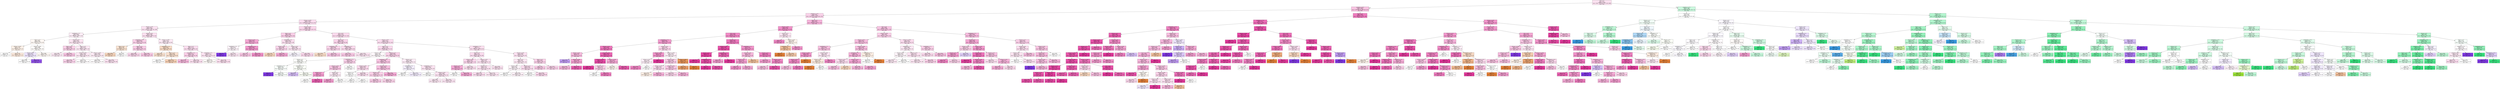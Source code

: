 digraph Tree {
node [shape=box, style="filled", color="black"] ;
0 [label="CCR <= 5.5\ngini = 0.771\nsamples = 26338\nvalue = [5097, 1279, 3672, 1372, 5919, 8999]\nclass = GDL", fillcolor="#fbe1f0"] ;
1 [label="graphSize <= 40.0\ngini = 0.666\nsamples = 17452\nvalue = [3787, 383, 104, 636, 4263, 8279]\nclass = GDL", fillcolor="#f7c3e1"] ;
0 -> 1 [labeldistance=2.5, labelangle=45, headlabel="True"] ;
2 [label="graphSize <= 22.5\ngini = 0.69\nsamples = 14700\nvalue = [3403, 373, 104, 636, 3861, 6323]\nclass = GDL", fillcolor="#f9d2e9"] ;
1 -> 2 ;
3 [label="sdComm <= 0.065\ngini = 0.704\nsamples = 11359\nvalue = [2664, 317, 84, 612, 3104, 4578]\nclass = GDL", fillcolor="#fadcee"] ;
2 -> 3 ;
4 [label="sdComm <= 0.02\ngini = 0.697\nsamples = 4862\nvalue = [1348, 52, 0, 256, 1340, 1866]\nclass = GDL", fillcolor="#fbe2f1"] ;
3 -> 4 ;
5 [label="graphDepth <= 3.5\ngini = 0.683\nsamples = 2466\nvalue = [690, 32, 0, 48, 770, 926]\nclass = GDL", fillcolor="#fdedf6"] ;
4 -> 5 ;
6 [label="nbproc <= 4.5\ngini = 0.681\nsamples = 650\nvalue = [230, 16, 0, 0, 206, 198]\nclass = eft", fillcolor="#fef8f4"] ;
5 -> 6 ;
7 [label="sdComp <= 0.055\ngini = 0.726\nsamples = 112\nvalue = [40, 16, 0, 0, 26, 30]\nclass = eft", fillcolor="#fcf0e7"] ;
6 -> 7 ;
8 [label="gini = 0.734\nsamples = 26\nvalue = [6, 4, 0, 0, 8, 8]\nclass = DL", fillcolor="#ffffff"] ;
7 -> 8 ;
9 [label="gini = 0.715\nsamples = 86\nvalue = [34, 12, 0, 0, 18, 22]\nclass = eft", fillcolor="#fae7da"] ;
7 -> 9 ;
10 [label="sdComp <= 0.065\ngini = 0.666\nsamples = 538\nvalue = [190, 0, 0, 0, 180, 168]\nclass = eft", fillcolor="#fefbf9"] ;
6 -> 10 ;
11 [label="sdComp <= 0.02\ngini = 0.657\nsamples = 146\nvalue = [46, 0, 0, 0, 60, 40]\nclass = DL", fillcolor="#ede3fb"] ;
10 -> 11 ;
12 [label="gini = 0.664\nsamples = 130\nvalue = [46, 0, 0, 0, 46, 38]\nclass = eft", fillcolor="#ffffff"] ;
11 -> 12 ;
13 [label="gini = 0.219\nsamples = 16\nvalue = [0, 0, 0, 0, 14, 2]\nclass = DL", fillcolor="#9355e9"] ;
11 -> 13 ;
14 [label="gini = 0.665\nsamples = 392\nvalue = [144, 0, 0, 0, 120, 128]\nclass = eft", fillcolor="#fdf7f3"] ;
10 -> 14 ;
15 [label="sdComp <= 0.02\ngini = 0.678\nsamples = 1816\nvalue = [460, 16, 0, 48, 564, 728]\nclass = GDL", fillcolor="#fce5f2"] ;
5 -> 15 ;
16 [label="nbproc <= 4.5\ngini = 0.654\nsamples = 168\nvalue = [20, 16, 0, 0, 52, 80]\nclass = GDL", fillcolor="#f9cfe7"] ;
15 -> 16 ;
17 [label="gini = 0.663\nsamples = 56\nvalue = [4, 8, 0, 0, 20, 24]\nclass = GDL", fillcolor="#fce9f4"] ;
16 -> 17 ;
18 [label="gini = 0.643\nsamples = 112\nvalue = [16, 8, 0, 0, 32, 56]\nclass = GDL", fillcolor="#f7c4e2"] ;
16 -> 18 ;
19 [label="nbproc <= 4.5\ngini = 0.677\nsamples = 1648\nvalue = [440, 0, 0, 48, 512, 648]\nclass = GDL", fillcolor="#fce7f3"] ;
15 -> 19 ;
20 [label="sdComp <= 0.065\ngini = 0.706\nsamples = 596\nvalue = [168, 0, 0, 48, 160, 220]\nclass = GDL", fillcolor="#fce7f3"] ;
19 -> 20 ;
21 [label="gini = 0.645\nsamples = 248\nvalue = [64, 0, 0, 0, 72, 112]\nclass = GDL", fillcolor="#f9d2e9"] ;
20 -> 21 ;
22 [label="gini = 0.731\nsamples = 348\nvalue = [104, 0, 0, 48, 88, 108]\nclass = GDL", fillcolor="#fffcfd"] ;
20 -> 22 ;
23 [label="sdComp <= 0.065\ngini = 0.656\nsamples = 1052\nvalue = [272, 0, 0, 0, 352, 428]\nclass = GDL", fillcolor="#fceaf4"] ;
19 -> 23 ;
24 [label="gini = 0.666\nsamples = 348\nvalue = [112, 0, 0, 0, 116, 120]\nclass = GDL", fillcolor="#fffcfd"] ;
23 -> 24 ;
25 [label="gini = 0.645\nsamples = 704\nvalue = [160, 0, 0, 0, 236, 308]\nclass = GDL", fillcolor="#fbe1f0"] ;
23 -> 25 ;
26 [label="sdComp <= 0.02\ngini = 0.706\nsamples = 2396\nvalue = [658, 20, 0, 208, 570, 940]\nclass = GDL", fillcolor="#fbdfef"] ;
4 -> 26 ;
27 [label="graphDepth <= 3.5\ngini = 0.655\nsamples = 534\nvalue = [110, 20, 0, 0, 156, 248]\nclass = GDL", fillcolor="#f9cfe7"] ;
26 -> 27 ;
28 [label="nbproc <= 4.5\ngini = 0.706\nsamples = 34\nvalue = [14, 4, 0, 0, 8, 8]\nclass = eft", fillcolor="#f9e2d1"] ;
27 -> 28 ;
29 [label="gini = 0.694\nsamples = 22\nvalue = [10, 4, 0, 0, 4, 4]\nclass = eft", fillcolor="#f6d5bd"] ;
28 -> 29 ;
30 [label="gini = 0.667\nsamples = 12\nvalue = [4, 0, 0, 0, 4, 4]\nclass = eft", fillcolor="#ffffff"] ;
28 -> 30 ;
31 [label="nbproc <= 4.5\ngini = 0.644\nsamples = 500\nvalue = [96, 16, 0, 0, 148, 240]\nclass = GDL", fillcolor="#f8cbe5"] ;
27 -> 31 ;
32 [label="gini = 0.644\nsamples = 168\nvalue = [16, 16, 0, 0, 56, 80]\nclass = GDL", fillcolor="#f9d5ea"] ;
31 -> 32 ;
33 [label="gini = 0.633\nsamples = 332\nvalue = [80, 0, 0, 0, 92, 160]\nclass = GDL", fillcolor="#f8c7e3"] ;
31 -> 33 ;
34 [label="sdComp <= 0.065\ngini = 0.713\nsamples = 1862\nvalue = [548, 0, 0, 208, 414, 692]\nclass = GDL", fillcolor="#fce9f4"] ;
26 -> 34 ;
35 [label="graphDepth <= 3.5\ngini = 0.621\nsamples = 296\nvalue = [148, 0, 0, 0, 60, 88]\nclass = eft", fillcolor="#f8dbc6"] ;
34 -> 35 ;
36 [label="gini = 0.49\nsamples = 28\nvalue = [16, 0, 0, 0, 12, 0]\nclass = eft", fillcolor="#f8e0ce"] ;
35 -> 36 ;
37 [label="nbproc <= 4.5\ngini = 0.618\nsamples = 268\nvalue = [132, 0, 0, 0, 48, 88]\nclass = eft", fillcolor="#f9e0cf"] ;
35 -> 37 ;
38 [label="gini = 0.651\nsamples = 104\nvalue = [40, 0, 0, 0, 24, 40]\nclass = eft", fillcolor="#ffffff"] ;
37 -> 38 ;
39 [label="gini = 0.578\nsamples = 164\nvalue = [92, 0, 0, 0, 24, 48]\nclass = eft", fillcolor="#f5cfb4"] ;
37 -> 39 ;
40 [label="nbproc <= 4.5\ngini = 0.717\nsamples = 1566\nvalue = [400, 0, 0, 208, 354, 604]\nclass = GDL", fillcolor="#fadcee"] ;
34 -> 40 ;
41 [label="graphDepth <= 3.5\ngini = 0.722\nsamples = 490\nvalue = [100, 0, 0, 96, 100, 194]\nclass = GDL", fillcolor="#f9cfe7"] ;
40 -> 41 ;
42 [label="gini = 0.553\nsamples = 84\nvalue = [8, 0, 0, 0, 28, 48]\nclass = GDL", fillcolor="#f6b8dc"] ;
41 -> 42 ;
43 [label="gini = 0.732\nsamples = 406\nvalue = [92, 0, 0, 96, 72, 146]\nclass = GDL", fillcolor="#fbdfef"] ;
41 -> 43 ;
44 [label="graphDepth <= 3.5\ngini = 0.711\nsamples = 1076\nvalue = [300, 0, 0, 112, 254, 410]\nclass = GDL", fillcolor="#fbe3f1"] ;
40 -> 44 ;
45 [label="gini = 0.707\nsamples = 156\nvalue = [56, 0, 0, 16, 32, 52]\nclass = eft", fillcolor="#fefaf7"] ;
44 -> 45 ;
46 [label="gini = 0.709\nsamples = 920\nvalue = [244, 0, 0, 96, 222, 358]\nclass = GDL", fillcolor="#fbdeee"] ;
44 -> 46 ;
47 [label="sdComp <= 0.065\ngini = 0.706\nsamples = 6497\nvalue = [1316, 265, 84, 356, 1764, 2712]\nclass = GDL", fillcolor="#fad7eb"] ;
3 -> 47 ;
48 [label="nbproc <= 4.5\ngini = 0.622\nsamples = 768\nvalue = [102, 12, 16, 0, 254, 384]\nclass = GDL", fillcolor="#f8cde6"] ;
47 -> 48 ;
49 [label="sdComp <= 0.02\ngini = 0.633\nsamples = 210\nvalue = [24, 12, 16, 0, 42, 116]\nclass = GDL", fillcolor="#f4a8d4"] ;
48 -> 49 ;
50 [label="graphDepth <= 3.5\ngini = 0.615\nsamples = 54\nvalue = [8, 0, 0, 0, 22, 24]\nclass = GDL", fillcolor="#fdf3f9"] ;
49 -> 50 ;
51 [label="gini = 0.0\nsamples = 2\nvalue = [0, 0, 0, 0, 2, 0]\nclass = DL", fillcolor="#8139e5"] ;
50 -> 51 ;
52 [label="gini = 0.615\nsamples = 52\nvalue = [8, 0, 0, 0, 20, 24]\nclass = GDL", fillcolor="#fce6f3"] ;
50 -> 52 ;
53 [label="graphDepth <= 3.5\ngini = 0.609\nsamples = 156\nvalue = [16, 12, 16, 0, 20, 92]\nclass = GDL", fillcolor="#f196cb"] ;
49 -> 53 ;
54 [label="gini = 0.62\nsamples = 40\nvalue = [8, 0, 0, 0, 12, 20]\nclass = GDL", fillcolor="#f8c6e3"] ;
53 -> 54 ;
55 [label="gini = 0.576\nsamples = 116\nvalue = [8, 12, 16, 0, 8, 72]\nclass = GDL", fillcolor="#f090c8"] ;
53 -> 55 ;
56 [label="graphDepth <= 3.5\ngini = 0.605\nsamples = 558\nvalue = [78, 0, 0, 0, 212, 268]\nclass = GDL", fillcolor="#fbdfef"] ;
48 -> 56 ;
57 [label="sdComp <= 0.02\ngini = 0.648\nsamples = 90\nvalue = [26, 0, 0, 0, 24, 40]\nclass = GDL", fillcolor="#f9d4ea"] ;
56 -> 57 ;
58 [label="gini = 0.48\nsamples = 20\nvalue = [12, 0, 0, 0, 8, 0]\nclass = eft", fillcolor="#f6d5bd"] ;
57 -> 58 ;
59 [label="gini = 0.581\nsamples = 70\nvalue = [14, 0, 0, 0, 16, 40]\nclass = GDL", fillcolor="#f3a7d3"] ;
57 -> 59 ;
60 [label="sdComp <= 0.02\ngini = 0.589\nsamples = 468\nvalue = [52, 0, 0, 0, 188, 228]\nclass = GDL", fillcolor="#fbe3f1"] ;
56 -> 60 ;
61 [label="gini = 0.561\nsamples = 116\nvalue = [8, 0, 0, 0, 56, 52]\nclass = DL", fillcolor="#f7f3fd"] ;
60 -> 61 ;
62 [label="gini = 0.594\nsamples = 352\nvalue = [44, 0, 0, 0, 132, 176]\nclass = GDL", fillcolor="#fad7eb"] ;
60 -> 62 ;
63 [label="CCR <= 0.55\ngini = 0.715\nsamples = 5729\nvalue = [1214, 253, 68, 356, 1510, 2328]\nclass = GDL", fillcolor="#fad9ec"] ;
47 -> 63 ;
64 [label="nbproc <= 4.5\ngini = 0.697\nsamples = 2101\nvalue = [468, 1, 0, 208, 540, 884]\nclass = GDL", fillcolor="#f9d3e9"] ;
63 -> 64 ;
65 [label="graphDepth <= 3.5\ngini = 0.683\nsamples = 501\nvalue = [140, 1, 0, 40, 100, 220]\nclass = GDL", fillcolor="#f9d3e9"] ;
64 -> 65 ;
66 [label="gini = 0.646\nsamples = 77\nvalue = [36, 1, 0, 0, 20, 20]\nclass = eft", fillcolor="#f8dcc7"] ;
65 -> 66 ;
67 [label="gini = 0.673\nsamples = 424\nvalue = [104, 0, 0, 40, 80, 200]\nclass = GDL", fillcolor="#f7c4e2"] ;
65 -> 67 ;
68 [label="graphDepth <= 3.5\ngini = 0.699\nsamples = 1600\nvalue = [328, 0, 0, 168, 440, 664]\nclass = GDL", fillcolor="#fad9ec"] ;
64 -> 68 ;
69 [label="gini = 0.671\nsamples = 496\nvalue = [124, 0, 0, 32, 112, 228]\nclass = GDL", fillcolor="#f8c8e4"] ;
68 -> 69 ;
70 [label="gini = 0.706\nsamples = 1104\nvalue = [204, 0, 0, 136, 328, 436]\nclass = GDL", fillcolor="#fbe3f1"] ;
68 -> 70 ;
71 [label="sdComp <= 0.65\ngini = 0.721\nsamples = 3628\nvalue = [746, 252, 68, 148, 970, 1444]\nclass = GDL", fillcolor="#fadcee"] ;
63 -> 71 ;
72 [label="nbproc <= 4.5\ngini = 0.726\nsamples = 2078\nvalue = [438, 240, 68, 0, 522, 810]\nclass = GDL", fillcolor="#fadaed"] ;
71 -> 72 ;
73 [label="sdComm <= 0.2\ngini = 0.788\nsamples = 502\nvalue = [88, 96, 64, 0, 120, 134]\nclass = GDL", fillcolor="#fef8fb"] ;
72 -> 73 ;
74 [label="sdComp <= 0.2\ngini = 0.796\nsamples = 380\nvalue = [78, 88, 56, 0, 82, 76]\nclass = BIM*", fillcolor="#fdfefb"] ;
73 -> 74 ;
75 [label="graphDepth <= 3.5\ngini = 0.796\nsamples = 164\nvalue = [36, 30, 40, 0, 30, 28]\nclass = OLB", fillcolor="#f9fefb"] ;
74 -> 75 ;
76 [label="gini = 0.0\nsamples = 2\nvalue = [0, 0, 0, 0, 2, 0]\nclass = DL", fillcolor="#8139e5"] ;
75 -> 76 ;
77 [label="gini = 0.796\nsamples = 162\nvalue = [36, 30, 40, 0, 28, 28]\nclass = OLB", fillcolor="#f9fefb"] ;
75 -> 77 ;
78 [label="graphDepth <= 3.5\ngini = 0.777\nsamples = 216\nvalue = [42, 58, 16, 0, 52, 48]\nclass = BIM*", fillcolor="#fbfef8"] ;
74 -> 78 ;
79 [label="gini = 0.625\nsamples = 8\nvalue = [2, 2, 0, 0, 4, 0]\nclass = DL", fillcolor="#d5bdf6"] ;
78 -> 79 ;
80 [label="gini = 0.778\nsamples = 208\nvalue = [40, 56, 16, 0, 48, 48]\nclass = BIM*", fillcolor="#fafef5"] ;
78 -> 80 ;
81 [label="graphDepth <= 3.5\ngini = 0.662\nsamples = 122\nvalue = [10, 8, 8, 0, 38, 58]\nclass = GDL", fillcolor="#f9d0e8"] ;
73 -> 81 ;
82 [label="sdComm <= 0.65\ngini = 0.629\nsamples = 98\nvalue = [10, 0, 8, 0, 30, 50]\nclass = GDL", fillcolor="#f7c5e2"] ;
81 -> 82 ;
83 [label="sdComp <= 0.2\ngini = 0.54\nsamples = 42\nvalue = [6, 0, 0, 0, 10, 26]\nclass = GDL", fillcolor="#f29cce"] ;
82 -> 83 ;
84 [label="gini = 0.64\nsamples = 20\nvalue = [4, 0, 0, 0, 8, 8]\nclass = DL", fillcolor="#ffffff"] ;
83 -> 84 ;
85 [label="gini = 0.314\nsamples = 22\nvalue = [2, 0, 0, 0, 2, 18]\nclass = GDL", fillcolor="#ea61b1"] ;
83 -> 85 ;
86 [label="sdComp <= 0.2\ngini = 0.663\nsamples = 56\nvalue = [4, 0, 8, 0, 20, 24]\nclass = GDL", fillcolor="#fce9f4"] ;
82 -> 86 ;
87 [label="gini = 0.444\nsamples = 12\nvalue = [0, 0, 0, 0, 4, 8]\nclass = GDL", fillcolor="#f29cce"] ;
86 -> 87 ;
88 [label="gini = 0.694\nsamples = 44\nvalue = [4, 0, 8, 0, 16, 16]\nclass = DL", fillcolor="#ffffff"] ;
86 -> 88 ;
89 [label="gini = 0.667\nsamples = 24\nvalue = [0, 8, 0, 0, 8, 8]\nclass = BIM*", fillcolor="#ffffff"] ;
81 -> 89 ;
90 [label="sdComp <= 0.2\ngini = 0.693\nsamples = 1576\nvalue = [350, 144, 4, 0, 402, 676]\nclass = GDL", fillcolor="#f9d1e8"] ;
72 -> 90 ;
91 [label="graphDepth <= 3.5\ngini = 0.686\nsamples = 792\nvalue = [180, 96, 4, 0, 146, 366]\nclass = GDL", fillcolor="#f7c3e1"] ;
90 -> 91 ;
92 [label="sdComm <= 0.65\ngini = 0.598\nsamples = 116\nvalue = [44, 0, 4, 0, 10, 58]\nclass = GDL", fillcolor="#fad9ec"] ;
91 -> 92 ;
93 [label="sdComm <= 0.2\ngini = 0.704\nsamples = 28\nvalue = [4, 0, 4, 0, 10, 10]\nclass = DL", fillcolor="#ffffff"] ;
92 -> 93 ;
94 [label="gini = 0.75\nsamples = 16\nvalue = [4, 0, 4, 0, 4, 4]\nclass = eft", fillcolor="#ffffff"] ;
93 -> 94 ;
95 [label="gini = 0.5\nsamples = 12\nvalue = [0, 0, 0, 0, 6, 6]\nclass = DL", fillcolor="#ffffff"] ;
93 -> 95 ;
96 [label="gini = 0.496\nsamples = 88\nvalue = [40, 0, 0, 0, 0, 48]\nclass = GDL", fillcolor="#fbdeef"] ;
92 -> 96 ;
97 [label="sdComm <= 0.65\ngini = 0.691\nsamples = 676\nvalue = [136, 96, 0, 0, 136, 308]\nclass = GDL", fillcolor="#f7c0e0"] ;
91 -> 97 ;
98 [label="sdComm <= 0.2\ngini = 0.703\nsamples = 472\nvalue = [112, 60, 0, 0, 100, 200]\nclass = GDL", fillcolor="#f9cfe7"] ;
97 -> 98 ;
99 [label="gini = 0.635\nsamples = 84\nvalue = [20, 0, 0, 0, 24, 40]\nclass = GDL", fillcolor="#f8cae5"] ;
98 -> 99 ;
100 [label="gini = 0.711\nsamples = 388\nvalue = [92, 60, 0, 0, 76, 160]\nclass = GDL", fillcolor="#f9d2e8"] ;
98 -> 100 ;
101 [label="gini = 0.644\nsamples = 204\nvalue = [24, 36, 0, 0, 36, 108]\nclass = GDL", fillcolor="#f4aad5"] ;
97 -> 101 ;
102 [label="sdComm <= 0.2\ngini = 0.686\nsamples = 784\nvalue = [170, 48, 0, 0, 256, 310]\nclass = GDL", fillcolor="#fcebf5"] ;
90 -> 102 ;
103 [label="graphDepth <= 3.5\ngini = 0.65\nsamples = 156\nvalue = [36, 0, 0, 0, 64, 56]\nclass = DL", fillcolor="#f5effd"] ;
102 -> 103 ;
104 [label="gini = 0.656\nsamples = 32\nvalue = [8, 0, 0, 0, 12, 12]\nclass = DL", fillcolor="#ffffff"] ;
103 -> 104 ;
105 [label="gini = 0.647\nsamples = 124\nvalue = [28, 0, 0, 0, 52, 44]\nclass = DL", fillcolor="#f2ebfc"] ;
103 -> 105 ;
106 [label="graphDepth <= 3.5\ngini = 0.692\nsamples = 628\nvalue = [134, 48, 0, 0, 192, 254]\nclass = GDL", fillcolor="#fbe3f1"] ;
102 -> 106 ;
107 [label="gini = 0.72\nsamples = 40\nvalue = [4, 12, 0, 0, 12, 12]\nclass = BIM*", fillcolor="#ffffff"] ;
106 -> 107 ;
108 [label="sdComm <= 0.65\ngini = 0.684\nsamples = 588\nvalue = [130, 36, 0, 0, 180, 242]\nclass = GDL", fillcolor="#fbe1f0"] ;
106 -> 108 ;
109 [label="gini = 0.694\nsamples = 192\nvalue = [58, 12, 0, 0, 48, 74]\nclass = GDL", fillcolor="#fce7f3"] ;
108 -> 109 ;
110 [label="gini = 0.672\nsamples = 396\nvalue = [72, 24, 0, 0, 132, 168]\nclass = GDL", fillcolor="#fbe4f2"] ;
108 -> 110 ;
111 [label="graphDepth <= 3.5\ngini = 0.7\nsamples = 1550\nvalue = [308, 12, 0, 148, 448, 634]\nclass = GDL", fillcolor="#fbdeee"] ;
71 -> 111 ;
112 [label="nbproc <= 4.5\ngini = 0.721\nsamples = 976\nvalue = [188, 6, 0, 148, 254, 380]\nclass = GDL", fillcolor="#fadcee"] ;
111 -> 112 ;
113 [label="sdComm <= 0.65\ngini = 0.729\nsamples = 322\nvalue = [62, 6, 0, 56, 72, 126]\nclass = GDL", fillcolor="#f9d4ea"] ;
112 -> 113 ;
114 [label="sdComm <= 0.2\ngini = 0.621\nsamples = 66\nvalue = [12, 4, 0, 0, 14, 36]\nclass = GDL", fillcolor="#f4abd6"] ;
113 -> 114 ;
115 [label="gini = 0.593\nsamples = 18\nvalue = [8, 0, 0, 0, 2, 8]\nclass = eft", fillcolor="#ffffff"] ;
114 -> 115 ;
116 [label="gini = 0.583\nsamples = 48\nvalue = [4, 4, 0, 0, 12, 28]\nclass = GDL", fillcolor="#f3a7d3"] ;
114 -> 116 ;
117 [label="gini = 0.739\nsamples = 256\nvalue = [50, 2, 0, 56, 58, 90]\nclass = GDL", fillcolor="#fbdfef"] ;
113 -> 117 ;
118 [label="sdComm <= 0.65\ngini = 0.715\nsamples = 654\nvalue = [126, 0, 0, 92, 182, 254]\nclass = GDL", fillcolor="#fbe1f0"] ;
112 -> 118 ;
119 [label="sdComm <= 0.2\ngini = 0.727\nsamples = 564\nvalue = [120, 0, 0, 92, 144, 208]\nclass = GDL", fillcolor="#fbe1f0"] ;
118 -> 119 ;
120 [label="gini = 0.719\nsamples = 242\nvalue = [50, 0, 0, 36, 62, 94]\nclass = GDL", fillcolor="#fadcee"] ;
119 -> 120 ;
121 [label="gini = 0.732\nsamples = 322\nvalue = [70, 0, 0, 56, 82, 114]\nclass = GDL", fillcolor="#fce5f2"] ;
119 -> 121 ;
122 [label="gini = 0.556\nsamples = 90\nvalue = [6, 0, 0, 0, 38, 46]\nclass = GDL", fillcolor="#fbe1f0"] ;
118 -> 122 ;
123 [label="sdComm <= 0.65\ngini = 0.646\nsamples = 574\nvalue = [120, 6, 0, 0, 194, 254]\nclass = GDL", fillcolor="#fbe0f0"] ;
111 -> 123 ;
124 [label="nbproc <= 4.5\ngini = 0.65\nsamples = 426\nvalue = [102, 0, 0, 0, 144, 180]\nclass = GDL", fillcolor="#fce6f2"] ;
123 -> 124 ;
125 [label="sdComm <= 0.2\ngini = 0.659\nsamples = 196\nvalue = [52, 0, 0, 0, 68, 76]\nclass = GDL", fillcolor="#fdf3f9"] ;
124 -> 125 ;
126 [label="gini = 0.64\nsamples = 40\nvalue = [8, 0, 0, 0, 16, 16]\nclass = DL", fillcolor="#ffffff"] ;
125 -> 126 ;
127 [label="gini = 0.661\nsamples = 156\nvalue = [44, 0, 0, 0, 52, 60]\nclass = GDL", fillcolor="#fdf0f7"] ;
125 -> 127 ;
128 [label="sdComm <= 0.2\ngini = 0.639\nsamples = 230\nvalue = [50, 0, 0, 0, 76, 104]\nclass = GDL", fillcolor="#fadbed"] ;
124 -> 128 ;
129 [label="gini = 0.667\nsamples = 24\nvalue = [8, 0, 0, 0, 8, 8]\nclass = eft", fillcolor="#ffffff"] ;
128 -> 129 ;
130 [label="gini = 0.632\nsamples = 206\nvalue = [42, 0, 0, 0, 68, 96]\nclass = GDL", fillcolor="#fad7eb"] ;
128 -> 130 ;
131 [label="nbproc <= 4.5\ngini = 0.619\nsamples = 148\nvalue = [18, 6, 0, 0, 50, 74]\nclass = GDL", fillcolor="#f9cfe7"] ;
123 -> 131 ;
132 [label="gini = 0.59\nsamples = 46\nvalue = [0, 6, 0, 0, 16, 24]\nclass = GDL", fillcolor="#f8cae5"] ;
131 -> 132 ;
133 [label="gini = 0.617\nsamples = 102\nvalue = [18, 0, 0, 0, 34, 50]\nclass = GDL", fillcolor="#f9d0e8"] ;
131 -> 133 ;
134 [label="nbproc <= 4.5\ngini = 0.627\nsamples = 3341\nvalue = [739, 56, 20, 24, 757, 1745]\nclass = GDL", fillcolor="#f5b3da"] ;
2 -> 134 ;
135 [label="sdComp <= 0.65\ngini = 0.543\nsamples = 945\nvalue = [167, 16, 20, 0, 143, 599]\nclass = GDL", fillcolor="#f191c9"] ;
134 -> 135 ;
136 [label="CCR <= 0.55\ngini = 0.526\nsamples = 854\nvalue = [134, 16, 20, 0, 126, 558]\nclass = GDL", fillcolor="#f08ac5"] ;
135 -> 136 ;
137 [label="graphDepth <= 7.5\ngini = 0.562\nsamples = 544\nvalue = [116, 16, 4, 0, 76, 332]\nclass = GDL", fillcolor="#f29bce"] ;
136 -> 137 ;
138 [label="sdComm <= 0.02\ngini = 0.429\nsamples = 266\nvalue = [18, 8, 4, 0, 40, 196]\nclass = GDL", fillcolor="#ed76bb"] ;
137 -> 138 ;
139 [label="sdComp <= 0.02\ngini = 0.526\nsamples = 72\nvalue = [4, 0, 0, 0, 26, 42]\nclass = GDL", fillcolor="#f6badd"] ;
138 -> 139 ;
140 [label="gini = 0.444\nsamples = 12\nvalue = [0, 0, 0, 0, 8, 4]\nclass = DL", fillcolor="#c09cf2"] ;
139 -> 140 ;
141 [label="sdComp <= 0.065\ngini = 0.504\nsamples = 60\nvalue = [4, 0, 0, 0, 18, 38]\nclass = GDL", fillcolor="#f3a1d0"] ;
139 -> 141 ;
142 [label="gini = 0.542\nsamples = 48\nvalue = [4, 0, 0, 0, 16, 28]\nclass = GDL", fillcolor="#f5b5da"] ;
141 -> 142 ;
143 [label="gini = 0.278\nsamples = 12\nvalue = [0, 0, 0, 0, 2, 10]\nclass = GDL", fillcolor="#ea61b1"] ;
141 -> 143 ;
144 [label="sdComp <= 0.065\ngini = 0.357\nsamples = 194\nvalue = [14, 8, 4, 0, 14, 154]\nclass = GDL", fillcolor="#eb65b3"] ;
138 -> 144 ;
145 [label="sdComm <= 0.065\ngini = 0.171\nsamples = 130\nvalue = [0, 0, 4, 0, 8, 118]\nclass = GDL", fillcolor="#e84ca7"] ;
144 -> 145 ;
146 [label="gini = 0.0\nsamples = 106\nvalue = [0, 0, 0, 0, 0, 106]\nclass = GDL", fillcolor="#e5399d"] ;
145 -> 146 ;
147 [label="sdComp <= 0.02\ngini = 0.611\nsamples = 24\nvalue = [0, 0, 4, 0, 8, 12]\nclass = GDL", fillcolor="#f8cee6"] ;
145 -> 147 ;
148 [label="gini = 0.5\nsamples = 8\nvalue = [0, 0, 4, 0, 4, 0]\nclass = OLB", fillcolor="#ffffff"] ;
147 -> 148 ;
149 [label="gini = 0.375\nsamples = 16\nvalue = [0, 0, 0, 0, 4, 12]\nclass = GDL", fillcolor="#ee7bbe"] ;
147 -> 149 ;
150 [label="sdComm <= 0.065\ngini = 0.611\nsamples = 64\nvalue = [14, 8, 0, 0, 6, 36]\nclass = GDL", fillcolor="#f4a8d4"] ;
144 -> 150 ;
151 [label="gini = 0.685\nsamples = 36\nvalue = [14, 8, 0, 0, 2, 12]\nclass = eft", fillcolor="#fdf4ee"] ;
150 -> 151 ;
152 [label="gini = 0.245\nsamples = 28\nvalue = [0, 0, 0, 0, 4, 24]\nclass = GDL", fillcolor="#e95aad"] ;
150 -> 152 ;
153 [label="sdComp <= 0.02\ngini = 0.619\nsamples = 278\nvalue = [98, 8, 0, 0, 36, 136]\nclass = GDL", fillcolor="#fad5ea"] ;
137 -> 153 ;
154 [label="sdComm <= 0.065\ngini = 0.516\nsamples = 62\nvalue = [14, 8, 0, 0, 0, 40]\nclass = GDL", fillcolor="#f194ca"] ;
153 -> 154 ;
155 [label="sdComm <= 0.02\ngini = 0.643\nsamples = 38\nvalue = [14, 8, 0, 0, 0, 16]\nclass = GDL", fillcolor="#fdeef7"] ;
154 -> 155 ;
156 [label="gini = 0.397\nsamples = 22\nvalue = [6, 0, 0, 0, 0, 16]\nclass = GDL", fillcolor="#ef83c2"] ;
155 -> 156 ;
157 [label="gini = 0.5\nsamples = 16\nvalue = [8, 8, 0, 0, 0, 0]\nclass = eft", fillcolor="#ffffff"] ;
155 -> 157 ;
158 [label="gini = 0.0\nsamples = 24\nvalue = [0, 0, 0, 0, 0, 24]\nclass = GDL", fillcolor="#e5399d"] ;
154 -> 158 ;
159 [label="sdComm <= 0.065\ngini = 0.623\nsamples = 216\nvalue = [84, 0, 0, 0, 36, 96]\nclass = GDL", fillcolor="#fdedf6"] ;
153 -> 159 ;
160 [label="sdComm <= 0.02\ngini = 0.608\nsamples = 188\nvalue = [60, 0, 0, 0, 32, 96]\nclass = GDL", fillcolor="#f8c7e3"] ;
159 -> 160 ;
161 [label="sdComp <= 0.065\ngini = 0.56\nsamples = 108\nvalue = [44, 0, 0, 0, 8, 56]\nclass = GDL", fillcolor="#fadaed"] ;
160 -> 161 ;
162 [label="gini = 0.497\nsamples = 52\nvalue = [28, 0, 0, 0, 0, 24]\nclass = eft", fillcolor="#fbede3"] ;
161 -> 162 ;
163 [label="gini = 0.571\nsamples = 56\nvalue = [16, 0, 0, 0, 8, 32]\nclass = GDL", fillcolor="#f5b0d8"] ;
161 -> 163 ;
164 [label="sdComp <= 0.065\ngini = 0.62\nsamples = 80\nvalue = [16, 0, 0, 0, 24, 40]\nclass = GDL", fillcolor="#f8c6e3"] ;
160 -> 164 ;
165 [label="gini = 0.639\nsamples = 52\nvalue = [12, 0, 0, 0, 16, 24]\nclass = GDL", fillcolor="#f9d3e9"] ;
164 -> 165 ;
166 [label="gini = 0.571\nsamples = 28\nvalue = [4, 0, 0, 0, 8, 16]\nclass = GDL", fillcolor="#f5b0d8"] ;
164 -> 166 ;
167 [label="sdComp <= 0.065\ngini = 0.245\nsamples = 28\nvalue = [24, 0, 0, 0, 4, 0]\nclass = eft", fillcolor="#e9965a"] ;
159 -> 167 ;
168 [label="gini = 0.32\nsamples = 20\nvalue = [16, 0, 0, 0, 4, 0]\nclass = eft", fillcolor="#eca06a"] ;
167 -> 168 ;
169 [label="gini = 0.0\nsamples = 8\nvalue = [8, 0, 0, 0, 0, 0]\nclass = eft", fillcolor="#e58139"] ;
167 -> 169 ;
170 [label="sdComp <= 0.2\ngini = 0.436\nsamples = 310\nvalue = [18, 0, 16, 0, 50, 226]\nclass = GDL", fillcolor="#ed79bd"] ;
136 -> 170 ;
171 [label="sdComm <= 0.65\ngini = 0.185\nsamples = 116\nvalue = [0, 0, 0, 0, 12, 104]\nclass = GDL", fillcolor="#e850a8"] ;
170 -> 171 ;
172 [label="sdComm <= 0.2\ngini = 0.105\nsamples = 72\nvalue = [0, 0, 0, 0, 4, 68]\nclass = GDL", fillcolor="#e745a3"] ;
171 -> 172 ;
173 [label="gini = 0.0\nsamples = 28\nvalue = [0, 0, 0, 0, 0, 28]\nclass = GDL", fillcolor="#e5399d"] ;
172 -> 173 ;
174 [label="graphDepth <= 7.5\ngini = 0.165\nsamples = 44\nvalue = [0, 0, 0, 0, 4, 40]\nclass = GDL", fillcolor="#e84da7"] ;
172 -> 174 ;
175 [label="gini = 0.0\nsamples = 8\nvalue = [0, 0, 0, 0, 0, 8]\nclass = GDL", fillcolor="#e5399d"] ;
174 -> 175 ;
176 [label="gini = 0.198\nsamples = 36\nvalue = [0, 0, 0, 0, 4, 32]\nclass = GDL", fillcolor="#e852a9"] ;
174 -> 176 ;
177 [label="graphDepth <= 7.5\ngini = 0.298\nsamples = 44\nvalue = [0, 0, 0, 0, 8, 36]\nclass = GDL", fillcolor="#eb65b3"] ;
171 -> 177 ;
178 [label="gini = 0.444\nsamples = 24\nvalue = [0, 0, 0, 0, 8, 16]\nclass = GDL", fillcolor="#f29cce"] ;
177 -> 178 ;
179 [label="gini = 0.0\nsamples = 20\nvalue = [0, 0, 0, 0, 0, 20]\nclass = GDL", fillcolor="#e5399d"] ;
177 -> 179 ;
180 [label="graphDepth <= 7.5\ngini = 0.551\nsamples = 194\nvalue = [18, 0, 16, 0, 38, 122]\nclass = GDL", fillcolor="#f194ca"] ;
170 -> 180 ;
181 [label="sdComm <= 0.65\ngini = 0.618\nsamples = 74\nvalue = [18, 0, 0, 0, 18, 38]\nclass = GDL", fillcolor="#f6b8dc"] ;
180 -> 181 ;
182 [label="sdComm <= 0.2\ngini = 0.524\nsamples = 54\nvalue = [6, 0, 0, 0, 14, 34]\nclass = GDL", fillcolor="#f29cce"] ;
181 -> 182 ;
183 [label="gini = 0.52\nsamples = 28\nvalue = [4, 0, 0, 0, 6, 18]\nclass = GDL", fillcolor="#f193ca"] ;
182 -> 183 ;
184 [label="gini = 0.521\nsamples = 26\nvalue = [2, 0, 0, 0, 8, 16]\nclass = GDL", fillcolor="#f3a7d3"] ;
182 -> 184 ;
185 [label="gini = 0.56\nsamples = 20\nvalue = [12, 0, 0, 0, 4, 4]\nclass = eft", fillcolor="#f2c09c"] ;
181 -> 185 ;
186 [label="sdComm <= 0.2\ngini = 0.464\nsamples = 120\nvalue = [0, 0, 16, 0, 20, 84]\nclass = GDL", fillcolor="#ee80c0"] ;
180 -> 186 ;
187 [label="gini = 0.444\nsamples = 48\nvalue = [0, 0, 16, 0, 0, 32]\nclass = GDL", fillcolor="#f29cce"] ;
186 -> 187 ;
188 [label="sdComm <= 0.65\ngini = 0.401\nsamples = 72\nvalue = [0, 0, 0, 0, 20, 52]\nclass = GDL", fillcolor="#ef85c3"] ;
186 -> 188 ;
189 [label="gini = 0.48\nsamples = 40\nvalue = [0, 0, 0, 0, 16, 24]\nclass = GDL", fillcolor="#f6bdde"] ;
188 -> 189 ;
190 [label="gini = 0.219\nsamples = 32\nvalue = [0, 0, 0, 0, 4, 28]\nclass = GDL", fillcolor="#e955ab"] ;
188 -> 190 ;
191 [label="sdComm <= 0.2\ngini = 0.631\nsamples = 91\nvalue = [33, 0, 0, 0, 17, 41]\nclass = GDL", fillcolor="#fbe4f1"] ;
135 -> 191 ;
192 [label="gini = 0.5\nsamples = 24\nvalue = [4, 0, 0, 0, 4, 16]\nclass = GDL", fillcolor="#ef88c4"] ;
191 -> 192 ;
193 [label="sdComm <= 0.65\ngini = 0.636\nsamples = 67\nvalue = [29, 0, 0, 0, 13, 25]\nclass = eft", fillcolor="#fdf3ec"] ;
191 -> 193 ;
194 [label="graphDepth <= 7.5\ngini = 0.56\nsamples = 40\nvalue = [24, 0, 0, 0, 8, 8]\nclass = eft", fillcolor="#f2c09c"] ;
193 -> 194 ;
195 [label="gini = 0.0\nsamples = 4\nvalue = [4, 0, 0, 0, 0, 0]\nclass = eft", fillcolor="#e58139"] ;
194 -> 195 ;
196 [label="gini = 0.593\nsamples = 36\nvalue = [20, 0, 0, 0, 8, 8]\nclass = eft", fillcolor="#f4c9aa"] ;
194 -> 196 ;
197 [label="gini = 0.535\nsamples = 27\nvalue = [5, 0, 0, 0, 5, 17]\nclass = GDL", fillcolor="#f193ca"] ;
193 -> 197 ;
198 [label="CCR <= 0.55\ngini = 0.648\nsamples = 2396\nvalue = [572, 40, 0, 24, 614, 1146]\nclass = GDL", fillcolor="#f7c4e2"] ;
134 -> 198 ;
199 [label="sdComp <= 0.065\ngini = 0.66\nsamples = 1386\nvalue = [374, 12, 0, 24, 352, 624]\nclass = GDL", fillcolor="#f9cee7"] ;
198 -> 199 ;
200 [label="sdComp <= 0.02\ngini = 0.627\nsamples = 492\nvalue = [132, 12, 0, 0, 96, 252]\nclass = GDL", fillcolor="#f6bdde"] ;
199 -> 200 ;
201 [label="graphDepth <= 7.5\ngini = 0.636\nsamples = 172\nvalue = [48, 12, 0, 0, 24, 88]\nclass = GDL", fillcolor="#f7bfdf"] ;
200 -> 201 ;
202 [label="sdComm <= 0.065\ngini = 0.505\nsamples = 80\nvalue = [20, 8, 0, 0, 0, 52]\nclass = GDL", fillcolor="#f195cb"] ;
201 -> 202 ;
203 [label="sdComm <= 0.02\ngini = 0.476\nsamples = 76\nvalue = [16, 8, 0, 0, 0, 52]\nclass = GDL", fillcolor="#ef88c4"] ;
202 -> 203 ;
204 [label="gini = 0.48\nsamples = 20\nvalue = [8, 0, 0, 0, 0, 12]\nclass = GDL", fillcolor="#f6bdde"] ;
203 -> 204 ;
205 [label="gini = 0.449\nsamples = 56\nvalue = [8, 8, 0, 0, 0, 40]\nclass = GDL", fillcolor="#ee7bbe"] ;
203 -> 205 ;
206 [label="gini = 0.0\nsamples = 4\nvalue = [4, 0, 0, 0, 0, 0]\nclass = eft", fillcolor="#e58139"] ;
202 -> 206 ;
207 [label="sdComm <= 0.065\ngini = 0.684\nsamples = 92\nvalue = [28, 4, 0, 0, 24, 36]\nclass = GDL", fillcolor="#fce6f3"] ;
201 -> 207 ;
208 [label="sdComm <= 0.02\ngini = 0.657\nsamples = 68\nvalue = [28, 0, 0, 0, 20, 20]\nclass = eft", fillcolor="#fbeade"] ;
207 -> 208 ;
209 [label="gini = 0.0\nsamples = 8\nvalue = [8, 0, 0, 0, 0, 0]\nclass = eft", fillcolor="#e58139"] ;
208 -> 209 ;
210 [label="gini = 0.667\nsamples = 60\nvalue = [20, 0, 0, 0, 20, 20]\nclass = eft", fillcolor="#ffffff"] ;
208 -> 210 ;
211 [label="gini = 0.5\nsamples = 24\nvalue = [0, 4, 0, 0, 4, 16]\nclass = GDL", fillcolor="#ef88c4"] ;
207 -> 211 ;
212 [label="sdComm <= 0.065\ngini = 0.618\nsamples = 320\nvalue = [84, 0, 0, 0, 72, 164]\nclass = GDL", fillcolor="#f6bcde"] ;
200 -> 212 ;
213 [label="graphDepth <= 7.5\ngini = 0.6\nsamples = 280\nvalue = [68, 0, 0, 0, 60, 152]\nclass = GDL", fillcolor="#f5b1d8"] ;
212 -> 213 ;
214 [label="sdComm <= 0.02\ngini = 0.648\nsamples = 64\nvalue = [20, 0, 0, 0, 16, 28]\nclass = GDL", fillcolor="#fadbed"] ;
213 -> 214 ;
215 [label="gini = 0.625\nsamples = 48\nvalue = [12, 0, 0, 0, 12, 24]\nclass = GDL", fillcolor="#f6bdde"] ;
214 -> 215 ;
216 [label="gini = 0.625\nsamples = 16\nvalue = [8, 0, 0, 0, 4, 4]\nclass = eft", fillcolor="#f6d5bd"] ;
214 -> 216 ;
217 [label="sdComm <= 0.02\ngini = 0.58\nsamples = 216\nvalue = [48, 0, 0, 0, 44, 124]\nclass = GDL", fillcolor="#f3a5d3"] ;
213 -> 217 ;
218 [label="gini = 0.595\nsamples = 88\nvalue = [16, 0, 0, 0, 24, 48]\nclass = GDL", fillcolor="#f5b5da"] ;
217 -> 218 ;
219 [label="gini = 0.561\nsamples = 128\nvalue = [32, 0, 0, 0, 20, 76]\nclass = GDL", fillcolor="#f3a4d2"] ;
217 -> 219 ;
220 [label="graphDepth <= 7.5\ngini = 0.66\nsamples = 40\nvalue = [16, 0, 0, 0, 12, 12]\nclass = eft", fillcolor="#fbede3"] ;
212 -> 220 ;
221 [label="gini = 0.656\nsamples = 32\nvalue = [8, 0, 0, 0, 12, 12]\nclass = DL", fillcolor="#ffffff"] ;
220 -> 221 ;
222 [label="gini = 0.0\nsamples = 8\nvalue = [8, 0, 0, 0, 0, 0]\nclass = eft", fillcolor="#e58139"] ;
220 -> 222 ;
223 [label="sdComm <= 0.065\ngini = 0.671\nsamples = 894\nvalue = [242, 0, 0, 24, 256, 372]\nclass = GDL", fillcolor="#fadbed"] ;
199 -> 223 ;
224 [label="graphDepth <= 7.5\ngini = 0.666\nsamples = 630\nvalue = [170, 0, 0, 8, 200, 252]\nclass = GDL", fillcolor="#fce7f3"] ;
223 -> 224 ;
225 [label="sdComm <= 0.02\ngini = 0.653\nsamples = 216\nvalue = [52, 0, 0, 0, 78, 86]\nclass = GDL", fillcolor="#fdf4f9"] ;
224 -> 225 ;
226 [label="gini = 0.631\nsamples = 108\nvalue = [20, 0, 0, 0, 40, 48]\nclass = GDL", fillcolor="#fce8f3"] ;
225 -> 226 ;
227 [label="gini = 0.665\nsamples = 108\nvalue = [32, 0, 0, 0, 38, 38]\nclass = DL", fillcolor="#ffffff"] ;
225 -> 227 ;
228 [label="sdComm <= 0.02\ngini = 0.671\nsamples = 414\nvalue = [118, 0, 0, 8, 122, 166]\nclass = GDL", fillcolor="#fbe1f0"] ;
224 -> 228 ;
229 [label="gini = 0.661\nsamples = 350\nvalue = [106, 0, 0, 0, 106, 138]\nclass = GDL", fillcolor="#fce5f2"] ;
228 -> 229 ;
230 [label="gini = 0.695\nsamples = 64\nvalue = [12, 0, 0, 8, 16, 28]\nclass = GDL", fillcolor="#f8cee6"] ;
228 -> 230 ;
231 [label="graphDepth <= 7.5\ngini = 0.67\nsamples = 264\nvalue = [72, 0, 0, 16, 56, 120]\nclass = GDL", fillcolor="#f8cee6"] ;
223 -> 231 ;
232 [label="gini = 0.699\nsamples = 144\nvalue = [40, 0, 0, 16, 28, 60]\nclass = GDL", fillcolor="#fad9ec"] ;
231 -> 232 ;
233 [label="gini = 0.624\nsamples = 120\nvalue = [32, 0, 0, 0, 28, 60]\nclass = GDL", fillcolor="#f7c0e0"] ;
231 -> 233 ;
234 [label="graphDepth <= 7.5\ngini = 0.626\nsamples = 1010\nvalue = [198, 28, 0, 0, 262, 522]\nclass = GDL", fillcolor="#f6badd"] ;
198 -> 234 ;
235 [label="sdComp <= 0.2\ngini = 0.599\nsamples = 494\nvalue = [90, 16, 0, 0, 110, 278]\nclass = GDL", fillcolor="#f4a8d4"] ;
234 -> 235 ;
236 [label="sdComm <= 0.65\ngini = 0.673\nsamples = 156\nvalue = [24, 16, 0, 0, 44, 72]\nclass = GDL", fillcolor="#f8cee6"] ;
235 -> 236 ;
237 [label="sdComm <= 0.2\ngini = 0.591\nsamples = 88\nvalue = [8, 16, 0, 0, 12, 52]\nclass = GDL", fillcolor="#f29cce"] ;
236 -> 237 ;
238 [label="gini = 0.46\nsamples = 40\nvalue = [8, 0, 0, 0, 4, 28]\nclass = GDL", fillcolor="#ef83c2"] ;
237 -> 238 ;
239 [label="gini = 0.611\nsamples = 48\nvalue = [0, 16, 0, 0, 8, 24]\nclass = GDL", fillcolor="#f8cee6"] ;
237 -> 239 ;
240 [label="gini = 0.637\nsamples = 68\nvalue = [16, 0, 0, 0, 32, 20]\nclass = DL", fillcolor="#e0cef8"] ;
236 -> 240 ;
241 [label="sdComp <= 0.65\ngini = 0.552\nsamples = 338\nvalue = [66, 0, 0, 0, 66, 206]\nclass = GDL", fillcolor="#f299cd"] ;
235 -> 241 ;
242 [label="sdComm <= 0.2\ngini = 0.405\nsamples = 152\nvalue = [16, 0, 0, 0, 22, 114]\nclass = GDL", fillcolor="#ed73ba"] ;
241 -> 242 ;
243 [label="gini = 0.105\nsamples = 36\nvalue = [0, 0, 0, 0, 2, 34]\nclass = GDL", fillcolor="#e745a3"] ;
242 -> 243 ;
244 [label="sdComm <= 0.65\ngini = 0.476\nsamples = 116\nvalue = [16, 0, 0, 0, 20, 80]\nclass = GDL", fillcolor="#ef83c2"] ;
242 -> 244 ;
245 [label="gini = 0.604\nsamples = 60\nvalue = [16, 0, 0, 0, 12, 32]\nclass = GDL", fillcolor="#f6b7db"] ;
244 -> 245 ;
246 [label="gini = 0.245\nsamples = 56\nvalue = [0, 0, 0, 0, 8, 48]\nclass = GDL", fillcolor="#e95aad"] ;
244 -> 246 ;
247 [label="sdComm <= 0.2\ngini = 0.627\nsamples = 186\nvalue = [50, 0, 0, 0, 44, 92]\nclass = GDL", fillcolor="#f7c2e1"] ;
241 -> 247 ;
248 [label="gini = 0.657\nsamples = 68\nvalue = [20, 0, 0, 0, 20, 28]\nclass = GDL", fillcolor="#fbdeef"] ;
247 -> 248 ;
249 [label="sdComm <= 0.65\ngini = 0.6\nsamples = 118\nvalue = [30, 0, 0, 0, 24, 64]\nclass = GDL", fillcolor="#f5b2d9"] ;
247 -> 249 ;
250 [label="gini = 0.591\nsamples = 86\nvalue = [18, 0, 0, 0, 20, 48]\nclass = GDL", fillcolor="#f4abd5"] ;
249 -> 250 ;
251 [label="gini = 0.594\nsamples = 32\nvalue = [12, 0, 0, 0, 4, 16]\nclass = GDL", fillcolor="#fad7eb"] ;
249 -> 251 ;
252 [label="sdComm <= 0.2\ngini = 0.645\nsamples = 516\nvalue = [108, 12, 0, 0, 152, 244]\nclass = GDL", fillcolor="#f8cde6"] ;
234 -> 252 ;
253 [label="sdComp <= 0.65\ngini = 0.688\nsamples = 196\nvalue = [48, 12, 0, 0, 56, 80]\nclass = GDL", fillcolor="#fbddee"] ;
252 -> 253 ;
254 [label="sdComp <= 0.2\ngini = 0.702\nsamples = 160\nvalue = [44, 12, 0, 0, 44, 60]\nclass = GDL", fillcolor="#fbe4f1"] ;
253 -> 254 ;
255 [label="gini = 0.727\nsamples = 64\nvalue = [20, 8, 0, 0, 16, 20]\nclass = eft", fillcolor="#ffffff"] ;
254 -> 255 ;
256 [label="gini = 0.677\nsamples = 96\nvalue = [24, 4, 0, 0, 28, 40]\nclass = GDL", fillcolor="#fadcee"] ;
254 -> 256 ;
257 [label="gini = 0.568\nsamples = 36\nvalue = [4, 0, 0, 0, 12, 20]\nclass = GDL", fillcolor="#f6bdde"] ;
253 -> 257 ;
258 [label="sdComp <= 0.65\ngini = 0.612\nsamples = 320\nvalue = [60, 0, 0, 0, 96, 164]\nclass = GDL", fillcolor="#f7c3e1"] ;
252 -> 258 ;
259 [label="sdComp <= 0.2\ngini = 0.591\nsamples = 272\nvalue = [44, 0, 0, 0, 80, 148]\nclass = GDL", fillcolor="#f6b9dc"] ;
258 -> 259 ;
260 [label="sdComm <= 0.65\ngini = 0.583\nsamples = 176\nvalue = [24, 0, 0, 0, 56, 96]\nclass = GDL", fillcolor="#f6bdde"] ;
259 -> 260 ;
261 [label="gini = 0.0\nsamples = 8\nvalue = [0, 0, 0, 0, 8, 0]\nclass = DL", fillcolor="#8139e5"] ;
260 -> 261 ;
262 [label="gini = 0.571\nsamples = 168\nvalue = [24, 0, 0, 0, 48, 96]\nclass = GDL", fillcolor="#f5b0d8"] ;
260 -> 262 ;
263 [label="gini = 0.601\nsamples = 96\nvalue = [20, 0, 0, 0, 24, 52]\nclass = GDL", fillcolor="#f5b2d9"] ;
259 -> 263 ;
264 [label="gini = 0.667\nsamples = 48\nvalue = [16, 0, 0, 0, 16, 16]\nclass = eft", fillcolor="#ffffff"] ;
258 -> 264 ;
265 [label="nbproc <= 4.5\ngini = 0.454\nsamples = 2752\nvalue = [384, 10, 0, 0, 402, 1956]\nclass = GDL", fillcolor="#ee7cbe"] ;
1 -> 265 ;
266 [label="graphSize <= 75.0\ngini = 0.37\nsamples = 1508\nvalue = [140, 8, 0, 0, 186, 1174]\nclass = GDL", fillcolor="#ec6bb6"] ;
265 -> 266 ;
267 [label="graphDepth <= 12.5\ngini = 0.469\nsamples = 844\nvalue = [96, 8, 0, 0, 152, 588]\nclass = GDL", fillcolor="#ef82c1"] ;
266 -> 267 ;
268 [label="sdComm <= 0.2\ngini = 0.298\nsamples = 498\nvalue = [20, 4, 0, 0, 62, 412]\nclass = GDL", fillcolor="#ea60b0"] ;
267 -> 268 ;
269 [label="sdComp <= 0.65\ngini = 0.226\nsamples = 368\nvalue = [14, 2, 0, 0, 30, 322]\nclass = GDL", fillcolor="#e954aa"] ;
268 -> 269 ;
270 [label="sdComp <= 0.2\ngini = 0.212\nsamples = 342\nvalue = [10, 0, 0, 0, 30, 302]\nclass = GDL", fillcolor="#e852aa"] ;
269 -> 270 ;
271 [label="sdComp <= 0.065\ngini = 0.246\nsamples = 288\nvalue = [10, 0, 0, 0, 30, 248]\nclass = GDL", fillcolor="#e958ac"] ;
270 -> 271 ;
272 [label="sdComm <= 0.065\ngini = 0.18\nsamples = 204\nvalue = [4, 0, 0, 0, 16, 184]\nclass = GDL", fillcolor="#e84ea7"] ;
271 -> 272 ;
273 [label="sdComm <= 0.02\ngini = 0.131\nsamples = 142\nvalue = [0, 0, 0, 0, 10, 132]\nclass = GDL", fillcolor="#e748a4"] ;
272 -> 273 ;
274 [label="sdComp <= 0.02\ngini = 0.219\nsamples = 64\nvalue = [0, 0, 0, 0, 8, 56]\nclass = GDL", fillcolor="#e955ab"] ;
273 -> 274 ;
275 [label="gini = 0.198\nsamples = 36\nvalue = [0, 0, 0, 0, 4, 32]\nclass = GDL", fillcolor="#e852a9"] ;
274 -> 275 ;
276 [label="gini = 0.245\nsamples = 28\nvalue = [0, 0, 0, 0, 4, 24]\nclass = GDL", fillcolor="#e95aad"] ;
274 -> 276 ;
277 [label="sdComp <= 0.02\ngini = 0.05\nsamples = 78\nvalue = [0, 0, 0, 0, 2, 76]\nclass = GDL", fillcolor="#e63ea0"] ;
273 -> 277 ;
278 [label="gini = 0.142\nsamples = 26\nvalue = [0, 0, 0, 0, 2, 24]\nclass = GDL", fillcolor="#e749a5"] ;
277 -> 278 ;
279 [label="gini = 0.0\nsamples = 52\nvalue = [0, 0, 0, 0, 0, 52]\nclass = GDL", fillcolor="#e5399d"] ;
277 -> 279 ;
280 [label="sdComp <= 0.02\ngini = 0.283\nsamples = 62\nvalue = [4, 0, 0, 0, 6, 52]\nclass = GDL", fillcolor="#ea5cae"] ;
272 -> 280 ;
281 [label="gini = 0.277\nsamples = 38\nvalue = [4, 0, 0, 0, 2, 32]\nclass = GDL", fillcolor="#ea5cae"] ;
280 -> 281 ;
282 [label="gini = 0.278\nsamples = 24\nvalue = [0, 0, 0, 0, 4, 20]\nclass = GDL", fillcolor="#ea61b1"] ;
280 -> 282 ;
283 [label="sdComm <= 0.065\ngini = 0.387\nsamples = 84\nvalue = [6, 0, 0, 0, 14, 64]\nclass = GDL", fillcolor="#ec72b9"] ;
271 -> 283 ;
284 [label="sdComm <= 0.02\ngini = 0.602\nsamples = 28\nvalue = [4, 0, 0, 0, 10, 14]\nclass = GDL", fillcolor="#f9d3e9"] ;
283 -> 284 ;
285 [label="gini = 0.625\nsamples = 8\nvalue = [4, 0, 0, 0, 2, 2]\nclass = eft", fillcolor="#f6d5bd"] ;
284 -> 285 ;
286 [label="gini = 0.48\nsamples = 20\nvalue = [0, 0, 0, 0, 8, 12]\nclass = GDL", fillcolor="#f6bdde"] ;
284 -> 286 ;
287 [label="CCR <= 0.55\ngini = 0.196\nsamples = 56\nvalue = [2, 0, 0, 0, 4, 50]\nclass = GDL", fillcolor="#e850a8"] ;
283 -> 287 ;
288 [label="gini = 0.0\nsamples = 24\nvalue = [0, 0, 0, 0, 0, 24]\nclass = GDL", fillcolor="#e5399d"] ;
287 -> 288 ;
289 [label="gini = 0.32\nsamples = 32\nvalue = [2, 0, 0, 0, 4, 26]\nclass = GDL", fillcolor="#eb63b2"] ;
287 -> 289 ;
290 [label="gini = 0.0\nsamples = 54\nvalue = [0, 0, 0, 0, 0, 54]\nclass = GDL", fillcolor="#e5399d"] ;
270 -> 290 ;
291 [label="gini = 0.379\nsamples = 26\nvalue = [4, 2, 0, 0, 0, 20]\nclass = GDL", fillcolor="#ec6fb8"] ;
269 -> 291 ;
292 [label="sdComp <= 0.65\ngini = 0.458\nsamples = 130\nvalue = [6, 2, 0, 0, 32, 90]\nclass = GDL", fillcolor="#f08ac5"] ;
268 -> 292 ;
293 [label="sdComm <= 0.65\ngini = 0.353\nsamples = 70\nvalue = [0, 0, 0, 0, 16, 54]\nclass = GDL", fillcolor="#ed74ba"] ;
292 -> 293 ;
294 [label="sdComp <= 0.2\ngini = 0.426\nsamples = 52\nvalue = [0, 0, 0, 0, 16, 36]\nclass = GDL", fillcolor="#f191c9"] ;
293 -> 294 ;
295 [label="gini = 0.444\nsamples = 12\nvalue = [0, 0, 0, 0, 4, 8]\nclass = GDL", fillcolor="#f29cce"] ;
294 -> 295 ;
296 [label="gini = 0.42\nsamples = 40\nvalue = [0, 0, 0, 0, 12, 28]\nclass = GDL", fillcolor="#f08ec7"] ;
294 -> 296 ;
297 [label="gini = 0.0\nsamples = 18\nvalue = [0, 0, 0, 0, 0, 18]\nclass = GDL", fillcolor="#e5399d"] ;
293 -> 297 ;
298 [label="sdComm <= 0.65\ngini = 0.558\nsamples = 60\nvalue = [6, 2, 0, 0, 16, 36]\nclass = GDL", fillcolor="#f3a5d2"] ;
292 -> 298 ;
299 [label="gini = 0.475\nsamples = 40\nvalue = [6, 2, 0, 0, 4, 28]\nclass = GDL", fillcolor="#ee7fc0"] ;
298 -> 299 ;
300 [label="gini = 0.48\nsamples = 20\nvalue = [0, 0, 0, 0, 12, 8]\nclass = DL", fillcolor="#d5bdf6"] ;
298 -> 300 ;
301 [label="sdComp <= 0.2\ngini = 0.625\nsamples = 346\nvalue = [76, 4, 0, 0, 90, 176]\nclass = GDL", fillcolor="#f6bcde"] ;
267 -> 301 ;
302 [label="sdComm <= 0.65\ngini = 0.611\nsamples = 270\nvalue = [70, 4, 0, 0, 52, 144]\nclass = GDL", fillcolor="#f5b6db"] ;
301 -> 302 ;
303 [label="sdComm <= 0.2\ngini = 0.608\nsamples = 258\nvalue = [70, 0, 0, 0, 52, 136]\nclass = GDL", fillcolor="#f6b9dd"] ;
302 -> 303 ;
304 [label="CCR <= 0.55\ngini = 0.593\nsamples = 246\nvalue = [62, 0, 0, 0, 48, 136]\nclass = GDL", fillcolor="#f5afd8"] ;
303 -> 304 ;
305 [label="sdComm <= 0.02\ngini = 0.602\nsamples = 238\nvalue = [62, 0, 0, 0, 48, 128]\nclass = GDL", fillcolor="#f5b5da"] ;
304 -> 305 ;
306 [label="sdComp <= 0.02\ngini = 0.521\nsamples = 90\nvalue = [26, 0, 0, 0, 8, 56]\nclass = GDL", fillcolor="#f3a2d1"] ;
305 -> 306 ;
307 [label="gini = 0.198\nsamples = 36\nvalue = [0, 0, 0, 0, 4, 32]\nclass = GDL", fillcolor="#e852a9"] ;
306 -> 307 ;
308 [label="sdComp <= 0.065\ngini = 0.565\nsamples = 54\nvalue = [26, 0, 0, 0, 4, 24]\nclass = eft", fillcolor="#fdf7f2"] ;
306 -> 308 ;
309 [label="gini = 0.567\nsamples = 46\nvalue = [18, 0, 0, 0, 4, 24]\nclass = GDL", fillcolor="#f9d5ea"] ;
308 -> 309 ;
310 [label="gini = 0.0\nsamples = 8\nvalue = [8, 0, 0, 0, 0, 0]\nclass = eft", fillcolor="#e58139"] ;
308 -> 310 ;
311 [label="sdComp <= 0.065\ngini = 0.631\nsamples = 148\nvalue = [36, 0, 0, 0, 40, 72]\nclass = GDL", fillcolor="#f7c4e2"] ;
305 -> 311 ;
312 [label="sdComm <= 0.065\ngini = 0.648\nsamples = 130\nvalue = [36, 0, 0, 0, 36, 58]\nclass = GDL", fillcolor="#f9d1e8"] ;
311 -> 312 ;
313 [label="sdComp <= 0.02\ngini = 0.637\nsamples = 58\nvalue = [12, 0, 0, 0, 20, 26]\nclass = GDL", fillcolor="#fbe0f0"] ;
312 -> 313 ;
314 [label="gini = 0.653\nsamples = 48\nvalue = [12, 0, 0, 0, 20, 16]\nclass = DL", fillcolor="#efe6fc"] ;
313 -> 314 ;
315 [label="gini = 0.0\nsamples = 10\nvalue = [0, 0, 0, 0, 0, 10]\nclass = GDL", fillcolor="#e5399d"] ;
313 -> 315 ;
316 [label="sdComp <= 0.02\ngini = 0.642\nsamples = 72\nvalue = [24, 0, 0, 0, 16, 32]\nclass = GDL", fillcolor="#fbdeef"] ;
312 -> 316 ;
317 [label="gini = 0.604\nsamples = 60\nvalue = [16, 0, 0, 0, 12, 32]\nclass = GDL", fillcolor="#f6b7db"] ;
316 -> 317 ;
318 [label="gini = 0.444\nsamples = 12\nvalue = [8, 0, 0, 0, 4, 0]\nclass = eft", fillcolor="#f2c09c"] ;
316 -> 318 ;
319 [label="sdComm <= 0.065\ngini = 0.346\nsamples = 18\nvalue = [0, 0, 0, 0, 4, 14]\nclass = GDL", fillcolor="#ec72b9"] ;
311 -> 319 ;
320 [label="gini = 0.0\nsamples = 10\nvalue = [0, 0, 0, 0, 0, 10]\nclass = GDL", fillcolor="#e5399d"] ;
319 -> 320 ;
321 [label="gini = 0.5\nsamples = 8\nvalue = [0, 0, 0, 0, 4, 4]\nclass = DL", fillcolor="#ffffff"] ;
319 -> 321 ;
322 [label="gini = 0.0\nsamples = 8\nvalue = [0, 0, 0, 0, 0, 8]\nclass = GDL", fillcolor="#e5399d"] ;
304 -> 322 ;
323 [label="gini = 0.444\nsamples = 12\nvalue = [8, 0, 0, 0, 4, 0]\nclass = eft", fillcolor="#f2c09c"] ;
303 -> 323 ;
324 [label="gini = 0.444\nsamples = 12\nvalue = [0, 4, 0, 0, 0, 8]\nclass = GDL", fillcolor="#f29cce"] ;
302 -> 324 ;
325 [label="sdComm <= 0.65\ngini = 0.566\nsamples = 76\nvalue = [6, 0, 0, 0, 38, 32]\nclass = DL", fillcolor="#eee4fb"] ;
301 -> 325 ;
326 [label="sdComm <= 0.2\ngini = 0.559\nsamples = 48\nvalue = [6, 0, 0, 0, 28, 14]\nclass = DL", fillcolor="#cbadf4"] ;
325 -> 326 ;
327 [label="gini = 0.0\nsamples = 6\nvalue = [0, 0, 0, 0, 6, 0]\nclass = DL", fillcolor="#8139e5"] ;
326 -> 327 ;
328 [label="sdComp <= 0.65\ngini = 0.594\nsamples = 42\nvalue = [6, 0, 0, 0, 22, 14]\nclass = DL", fillcolor="#dbc6f8"] ;
326 -> 328 ;
329 [label="gini = 0.444\nsamples = 24\nvalue = [0, 0, 0, 0, 16, 8]\nclass = DL", fillcolor="#c09cf2"] ;
328 -> 329 ;
330 [label="gini = 0.667\nsamples = 18\nvalue = [6, 0, 0, 0, 6, 6]\nclass = eft", fillcolor="#ffffff"] ;
328 -> 330 ;
331 [label="sdComp <= 0.65\ngini = 0.459\nsamples = 28\nvalue = [0, 0, 0, 0, 10, 18]\nclass = GDL", fillcolor="#f3a7d3"] ;
325 -> 331 ;
332 [label="gini = 0.444\nsamples = 12\nvalue = [0, 0, 0, 0, 4, 8]\nclass = GDL", fillcolor="#f29cce"] ;
331 -> 332 ;
333 [label="gini = 0.469\nsamples = 16\nvalue = [0, 0, 0, 0, 6, 10]\nclass = GDL", fillcolor="#f5b0d8"] ;
331 -> 333 ;
334 [label="graphDepth <= 25.5\ngini = 0.214\nsamples = 664\nvalue = [44, 0, 0, 0, 34, 586]\nclass = GDL", fillcolor="#e852a9"] ;
266 -> 334 ;
335 [label="sdComp <= 0.065\ngini = 0.114\nsamples = 434\nvalue = [12, 0, 0, 0, 14, 408]\nclass = GDL", fillcolor="#e745a3"] ;
334 -> 335 ;
336 [label="gini = 0.0\nsamples = 252\nvalue = [0, 0, 0, 0, 0, 252]\nclass = GDL", fillcolor="#e5399d"] ;
335 -> 336 ;
337 [label="sdComp <= 0.65\ngini = 0.255\nsamples = 182\nvalue = [12, 0, 0, 0, 14, 156]\nclass = GDL", fillcolor="#e958ac"] ;
335 -> 337 ;
338 [label="sdComm <= 0.2\ngini = 0.219\nsamples = 132\nvalue = [4, 0, 0, 0, 12, 116]\nclass = GDL", fillcolor="#e853aa"] ;
337 -> 338 ;
339 [label="CCR <= 0.55\ngini = 0.328\nsamples = 82\nvalue = [4, 0, 0, 0, 12, 66]\nclass = GDL", fillcolor="#eb66b3"] ;
338 -> 339 ;
340 [label="sdComm <= 0.065\ngini = 0.427\nsamples = 30\nvalue = [4, 0, 0, 0, 4, 22]\nclass = GDL", fillcolor="#ed76bb"] ;
339 -> 340 ;
341 [label="sdComm <= 0.02\ngini = 0.18\nsamples = 20\nvalue = [0, 0, 0, 0, 2, 18]\nclass = GDL", fillcolor="#e84fa8"] ;
340 -> 341 ;
342 [label="gini = 0.32\nsamples = 10\nvalue = [0, 0, 0, 0, 2, 8]\nclass = GDL", fillcolor="#ec6ab6"] ;
341 -> 342 ;
343 [label="gini = 0.0\nsamples = 10\nvalue = [0, 0, 0, 0, 0, 10]\nclass = GDL", fillcolor="#e5399d"] ;
341 -> 343 ;
344 [label="gini = 0.64\nsamples = 10\nvalue = [4, 0, 0, 0, 2, 4]\nclass = eft", fillcolor="#ffffff"] ;
340 -> 344 ;
345 [label="sdComp <= 0.2\ngini = 0.26\nsamples = 52\nvalue = [0, 0, 0, 0, 8, 44]\nclass = GDL", fillcolor="#ea5daf"] ;
339 -> 345 ;
346 [label="gini = 0.0\nsamples = 12\nvalue = [0, 0, 0, 0, 0, 12]\nclass = GDL", fillcolor="#e5399d"] ;
345 -> 346 ;
347 [label="gini = 0.32\nsamples = 40\nvalue = [0, 0, 0, 0, 8, 32]\nclass = GDL", fillcolor="#ec6ab6"] ;
345 -> 347 ;
348 [label="gini = 0.0\nsamples = 50\nvalue = [0, 0, 0, 0, 0, 50]\nclass = GDL", fillcolor="#e5399d"] ;
338 -> 348 ;
349 [label="sdComm <= 0.65\ngini = 0.333\nsamples = 50\nvalue = [8, 0, 0, 0, 2, 40]\nclass = GDL", fillcolor="#eb68b4"] ;
337 -> 349 ;
350 [label="sdComm <= 0.2\ngini = 0.227\nsamples = 46\nvalue = [6, 0, 0, 0, 0, 40]\nclass = GDL", fillcolor="#e957ac"] ;
349 -> 350 ;
351 [label="gini = 0.124\nsamples = 30\nvalue = [2, 0, 0, 0, 0, 28]\nclass = GDL", fillcolor="#e747a4"] ;
350 -> 351 ;
352 [label="gini = 0.375\nsamples = 16\nvalue = [4, 0, 0, 0, 0, 12]\nclass = GDL", fillcolor="#ee7bbe"] ;
350 -> 352 ;
353 [label="gini = 0.5\nsamples = 4\nvalue = [2, 0, 0, 0, 2, 0]\nclass = eft", fillcolor="#ffffff"] ;
349 -> 353 ;
354 [label="CCR <= 0.55\ngini = 0.374\nsamples = 230\nvalue = [32, 0, 0, 0, 20, 178]\nclass = GDL", fillcolor="#ec6db7"] ;
334 -> 354 ;
355 [label="sdComm <= 0.065\ngini = 0.492\nsamples = 128\nvalue = [26, 0, 0, 0, 16, 86]\nclass = GDL", fillcolor="#f08bc5"] ;
354 -> 355 ;
356 [label="sdComp <= 0.065\ngini = 0.39\nsamples = 92\nvalue = [14, 0, 0, 0, 8, 70]\nclass = GDL", fillcolor="#ec71b9"] ;
355 -> 356 ;
357 [label="sdComm <= 0.02\ngini = 0.327\nsamples = 84\nvalue = [8, 0, 0, 0, 8, 68]\nclass = GDL", fillcolor="#ea63b2"] ;
356 -> 357 ;
358 [label="sdComp <= 0.02\ngini = 0.473\nsamples = 52\nvalue = [8, 0, 0, 0, 8, 36]\nclass = GDL", fillcolor="#ee81c1"] ;
357 -> 358 ;
359 [label="gini = 0.667\nsamples = 24\nvalue = [8, 0, 0, 0, 8, 8]\nclass = eft", fillcolor="#ffffff"] ;
358 -> 359 ;
360 [label="gini = 0.0\nsamples = 28\nvalue = [0, 0, 0, 0, 0, 28]\nclass = GDL", fillcolor="#e5399d"] ;
358 -> 360 ;
361 [label="gini = 0.0\nsamples = 32\nvalue = [0, 0, 0, 0, 0, 32]\nclass = GDL", fillcolor="#e5399d"] ;
357 -> 361 ;
362 [label="sdComm <= 0.02\ngini = 0.375\nsamples = 8\nvalue = [6, 0, 0, 0, 0, 2]\nclass = eft", fillcolor="#eeab7b"] ;
356 -> 362 ;
363 [label="gini = 0.0\nsamples = 6\nvalue = [6, 0, 0, 0, 0, 0]\nclass = eft", fillcolor="#e58139"] ;
362 -> 363 ;
364 [label="gini = 0.0\nsamples = 2\nvalue = [0, 0, 0, 0, 0, 2]\nclass = GDL", fillcolor="#e5399d"] ;
362 -> 364 ;
365 [label="sdComp <= 0.065\ngini = 0.642\nsamples = 36\nvalue = [12, 0, 0, 0, 8, 16]\nclass = GDL", fillcolor="#fbdeef"] ;
355 -> 365 ;
366 [label="sdComp <= 0.02\ngini = 0.48\nsamples = 20\nvalue = [12, 0, 0, 0, 8, 0]\nclass = eft", fillcolor="#f6d5bd"] ;
365 -> 366 ;
367 [label="gini = 0.0\nsamples = 8\nvalue = [0, 0, 0, 0, 8, 0]\nclass = DL", fillcolor="#8139e5"] ;
366 -> 367 ;
368 [label="gini = 0.0\nsamples = 12\nvalue = [12, 0, 0, 0, 0, 0]\nclass = eft", fillcolor="#e58139"] ;
366 -> 368 ;
369 [label="gini = 0.0\nsamples = 16\nvalue = [0, 0, 0, 0, 0, 16]\nclass = GDL", fillcolor="#e5399d"] ;
365 -> 369 ;
370 [label="sdComm <= 0.2\ngini = 0.181\nsamples = 102\nvalue = [6, 0, 0, 0, 4, 92]\nclass = GDL", fillcolor="#e84ea7"] ;
354 -> 370 ;
371 [label="gini = 0.0\nsamples = 48\nvalue = [0, 0, 0, 0, 0, 48]\nclass = GDL", fillcolor="#e5399d"] ;
370 -> 371 ;
372 [label="sdComp <= 0.65\ngini = 0.318\nsamples = 54\nvalue = [6, 0, 0, 0, 4, 44]\nclass = GDL", fillcolor="#ea62b1"] ;
370 -> 372 ;
373 [label="sdComp <= 0.2\ngini = 0.153\nsamples = 48\nvalue = [4, 0, 0, 0, 0, 44]\nclass = GDL", fillcolor="#e74ba6"] ;
372 -> 373 ;
374 [label="gini = 0.0\nsamples = 12\nvalue = [0, 0, 0, 0, 0, 12]\nclass = GDL", fillcolor="#e5399d"] ;
373 -> 374 ;
375 [label="gini = 0.198\nsamples = 36\nvalue = [4, 0, 0, 0, 0, 32]\nclass = GDL", fillcolor="#e852a9"] ;
373 -> 375 ;
376 [label="sdComm <= 0.65\ngini = 0.444\nsamples = 6\nvalue = [2, 0, 0, 0, 4, 0]\nclass = DL", fillcolor="#c09cf2"] ;
372 -> 376 ;
377 [label="gini = 0.0\nsamples = 4\nvalue = [0, 0, 0, 0, 4, 0]\nclass = DL", fillcolor="#8139e5"] ;
376 -> 377 ;
378 [label="gini = 0.0\nsamples = 2\nvalue = [2, 0, 0, 0, 0, 0]\nclass = eft", fillcolor="#e58139"] ;
376 -> 378 ;
379 [label="sdComm <= 0.65\ngini = 0.536\nsamples = 1244\nvalue = [244, 2, 0, 0, 216, 782]\nclass = GDL", fillcolor="#f194ca"] ;
265 -> 379 ;
380 [label="sdComp <= 0.065\ngini = 0.551\nsamples = 1162\nvalue = [240, 2, 0, 0, 210, 710]\nclass = GDL", fillcolor="#f29acd"] ;
379 -> 380 ;
381 [label="sdComm <= 0.02\ngini = 0.522\nsamples = 576\nvalue = [134, 2, 0, 0, 72, 368]\nclass = GDL", fillcolor="#f196cb"] ;
380 -> 381 ;
382 [label="graphDepth <= 25.5\ngini = 0.408\nsamples = 258\nvalue = [46, 0, 0, 0, 20, 192]\nclass = GDL", fillcolor="#ed77bc"] ;
381 -> 382 ;
383 [label="graphDepth <= 12.5\ngini = 0.444\nsamples = 214\nvalue = [46, 0, 0, 0, 16, 152]\nclass = GDL", fillcolor="#ef82c1"] ;
382 -> 383 ;
384 [label="sdComp <= 0.02\ngini = 0.343\nsamples = 82\nvalue = [18, 0, 0, 0, 0, 64]\nclass = GDL", fillcolor="#ec71b9"] ;
383 -> 384 ;
385 [label="gini = 0.498\nsamples = 34\nvalue = [18, 0, 0, 0, 0, 16]\nclass = eft", fillcolor="#fcf1e9"] ;
384 -> 385 ;
386 [label="gini = 0.0\nsamples = 48\nvalue = [0, 0, 0, 0, 0, 48]\nclass = GDL", fillcolor="#e5399d"] ;
384 -> 386 ;
387 [label="sdComp <= 0.02\ngini = 0.496\nsamples = 132\nvalue = [28, 0, 0, 0, 16, 88]\nclass = GDL", fillcolor="#f08dc6"] ;
383 -> 387 ;
388 [label="graphSize <= 75.0\ngini = 0.406\nsamples = 64\nvalue = [8, 0, 0, 0, 8, 48]\nclass = GDL", fillcolor="#ec72b9"] ;
387 -> 388 ;
389 [label="gini = 0.625\nsamples = 32\nvalue = [8, 0, 0, 0, 8, 16]\nclass = GDL", fillcolor="#f6bdde"] ;
388 -> 389 ;
390 [label="gini = 0.0\nsamples = 32\nvalue = [0, 0, 0, 0, 0, 32]\nclass = GDL", fillcolor="#e5399d"] ;
388 -> 390 ;
391 [label="graphSize <= 75.0\ngini = 0.554\nsamples = 68\nvalue = [20, 0, 0, 0, 8, 40]\nclass = GDL", fillcolor="#f4acd6"] ;
387 -> 391 ;
392 [label="gini = 0.32\nsamples = 20\nvalue = [4, 0, 0, 0, 0, 16]\nclass = GDL", fillcolor="#ec6ab6"] ;
391 -> 392 ;
393 [label="gini = 0.611\nsamples = 48\nvalue = [16, 0, 0, 0, 8, 24]\nclass = GDL", fillcolor="#f8cee6"] ;
391 -> 393 ;
394 [label="sdComp <= 0.02\ngini = 0.165\nsamples = 44\nvalue = [0, 0, 0, 0, 4, 40]\nclass = GDL", fillcolor="#e84da7"] ;
382 -> 394 ;
395 [label="gini = 0.0\nsamples = 8\nvalue = [0, 0, 0, 0, 0, 8]\nclass = GDL", fillcolor="#e5399d"] ;
394 -> 395 ;
396 [label="gini = 0.198\nsamples = 36\nvalue = [0, 0, 0, 0, 4, 32]\nclass = GDL", fillcolor="#e852a9"] ;
394 -> 396 ;
397 [label="sdComp <= 0.02\ngini = 0.59\nsamples = 318\nvalue = [88, 2, 0, 0, 52, 176]\nclass = GDL", fillcolor="#f5b3da"] ;
381 -> 397 ;
398 [label="graphDepth <= 25.5\ngini = 0.503\nsamples = 150\nvalue = [20, 2, 0, 0, 28, 100]\nclass = GDL", fillcolor="#f08ac5"] ;
397 -> 398 ;
399 [label="graphDepth <= 12.5\ngini = 0.484\nsamples = 134\nvalue = [20, 2, 0, 0, 20, 92]\nclass = GDL", fillcolor="#ef82c1"] ;
398 -> 399 ;
400 [label="sdComm <= 0.065\ngini = 0.609\nsamples = 38\nvalue = [4, 2, 0, 0, 12, 20]\nclass = GDL", fillcolor="#f7c2e1"] ;
399 -> 400 ;
401 [label="gini = 0.735\nsamples = 14\nvalue = [4, 2, 0, 0, 4, 4]\nclass = eft", fillcolor="#ffffff"] ;
400 -> 401 ;
402 [label="gini = 0.444\nsamples = 24\nvalue = [0, 0, 0, 0, 8, 16]\nclass = GDL", fillcolor="#f29cce"] ;
400 -> 402 ;
403 [label="sdComm <= 0.065\ngini = 0.403\nsamples = 96\nvalue = [16, 0, 0, 0, 8, 72]\nclass = GDL", fillcolor="#ed74ba"] ;
399 -> 403 ;
404 [label="gini = 0.0\nsamples = 24\nvalue = [0, 0, 0, 0, 0, 24]\nclass = GDL", fillcolor="#e5399d"] ;
403 -> 404 ;
405 [label="graphSize <= 75.0\ngini = 0.494\nsamples = 72\nvalue = [16, 0, 0, 0, 8, 48]\nclass = GDL", fillcolor="#f08ec7"] ;
403 -> 405 ;
406 [label="gini = 0.449\nsamples = 56\nvalue = [8, 0, 0, 0, 8, 40]\nclass = GDL", fillcolor="#ee7bbe"] ;
405 -> 406 ;
407 [label="gini = 0.5\nsamples = 16\nvalue = [8, 0, 0, 0, 0, 8]\nclass = eft", fillcolor="#ffffff"] ;
405 -> 407 ;
408 [label="gini = 0.5\nsamples = 16\nvalue = [0, 0, 0, 0, 8, 8]\nclass = DL", fillcolor="#ffffff"] ;
398 -> 408 ;
409 [label="graphDepth <= 12.5\ngini = 0.611\nsamples = 168\nvalue = [68, 0, 0, 0, 24, 76]\nclass = GDL", fillcolor="#fdeff7"] ;
397 -> 409 ;
410 [label="sdComm <= 0.065\ngini = 0.379\nsamples = 52\nvalue = [8, 0, 0, 0, 4, 40]\nclass = GDL", fillcolor="#ec6fb8"] ;
409 -> 410 ;
411 [label="gini = 0.0\nsamples = 32\nvalue = [0, 0, 0, 0, 0, 32]\nclass = GDL", fillcolor="#e5399d"] ;
410 -> 411 ;
412 [label="gini = 0.64\nsamples = 20\nvalue = [8, 0, 0, 0, 4, 8]\nclass = eft", fillcolor="#ffffff"] ;
410 -> 412 ;
413 [label="graphSize <= 75.0\ngini = 0.606\nsamples = 116\nvalue = [60, 0, 0, 0, 20, 36]\nclass = eft", fillcolor="#f7d9c4"] ;
409 -> 413 ;
414 [label="sdComm <= 0.065\ngini = 0.462\nsamples = 52\nvalue = [36, 0, 0, 0, 12, 4]\nclass = eft", fillcolor="#efb388"] ;
413 -> 414 ;
415 [label="gini = 0.486\nsamples = 48\nvalue = [32, 0, 0, 0, 12, 4]\nclass = eft", fillcolor="#f1b991"] ;
414 -> 415 ;
416 [label="gini = 0.0\nsamples = 4\nvalue = [4, 0, 0, 0, 0, 0]\nclass = eft", fillcolor="#e58139"] ;
414 -> 416 ;
417 [label="graphDepth <= 25.5\ngini = 0.594\nsamples = 64\nvalue = [24, 0, 0, 0, 8, 32]\nclass = GDL", fillcolor="#fad7eb"] ;
413 -> 417 ;
418 [label="sdComm <= 0.065\ngini = 0.625\nsamples = 32\nvalue = [8, 0, 0, 0, 8, 16]\nclass = GDL", fillcolor="#f6bdde"] ;
417 -> 418 ;
419 [label="gini = 0.0\nsamples = 8\nvalue = [0, 0, 0, 0, 0, 8]\nclass = GDL", fillcolor="#e5399d"] ;
418 -> 419 ;
420 [label="gini = 0.667\nsamples = 24\nvalue = [8, 0, 0, 0, 8, 8]\nclass = eft", fillcolor="#ffffff"] ;
418 -> 420 ;
421 [label="sdComm <= 0.065\ngini = 0.5\nsamples = 32\nvalue = [16, 0, 0, 0, 0, 16]\nclass = eft", fillcolor="#ffffff"] ;
417 -> 421 ;
422 [label="gini = 0.0\nsamples = 8\nvalue = [8, 0, 0, 0, 0, 0]\nclass = eft", fillcolor="#e58139"] ;
421 -> 422 ;
423 [label="gini = 0.444\nsamples = 24\nvalue = [8, 0, 0, 0, 0, 16]\nclass = GDL", fillcolor="#f29cce"] ;
421 -> 423 ;
424 [label="CCR <= 0.55\ngini = 0.571\nsamples = 586\nvalue = [106, 0, 0, 0, 138, 342]\nclass = GDL", fillcolor="#f3a5d2"] ;
380 -> 424 ;
425 [label="graphDepth <= 12.5\ngini = 0.631\nsamples = 214\nvalue = [52, 0, 0, 0, 58, 104]\nclass = GDL", fillcolor="#f7c5e2"] ;
424 -> 425 ;
426 [label="sdComm <= 0.065\ngini = 0.597\nsamples = 118\nvalue = [18, 0, 0, 0, 38, 62]\nclass = GDL", fillcolor="#f7c4e2"] ;
425 -> 426 ;
427 [label="sdComm <= 0.02\ngini = 0.59\nsamples = 114\nvalue = [18, 0, 0, 0, 34, 62]\nclass = GDL", fillcolor="#f6badd"] ;
426 -> 427 ;
428 [label="gini = 0.58\nsamples = 96\nvalue = [12, 0, 0, 0, 32, 52]\nclass = GDL", fillcolor="#f7c1e0"] ;
427 -> 428 ;
429 [label="gini = 0.568\nsamples = 18\nvalue = [6, 0, 0, 0, 2, 10]\nclass = GDL", fillcolor="#f6bdde"] ;
427 -> 429 ;
430 [label="gini = 0.0\nsamples = 4\nvalue = [0, 0, 0, 0, 4, 0]\nclass = DL", fillcolor="#8139e5"] ;
426 -> 430 ;
431 [label="graphSize <= 75.0\ngini = 0.64\nsamples = 96\nvalue = [34, 0, 0, 0, 20, 42]\nclass = GDL", fillcolor="#fce5f2"] ;
425 -> 431 ;
432 [label="sdComm <= 0.02\ngini = 0.595\nsamples = 40\nvalue = [22, 0, 0, 0, 8, 10]\nclass = eft", fillcolor="#f5cdb0"] ;
431 -> 432 ;
433 [label="gini = 0.653\nsamples = 24\nvalue = [10, 0, 0, 0, 6, 8]\nclass = eft", fillcolor="#fcefe6"] ;
432 -> 433 ;
434 [label="sdComm <= 0.065\ngini = 0.406\nsamples = 16\nvalue = [12, 0, 0, 0, 2, 2]\nclass = eft", fillcolor="#eca572"] ;
432 -> 434 ;
435 [label="gini = 0.0\nsamples = 4\nvalue = [4, 0, 0, 0, 0, 0]\nclass = eft", fillcolor="#e58139"] ;
434 -> 435 ;
436 [label="gini = 0.5\nsamples = 12\nvalue = [8, 0, 0, 0, 2, 2]\nclass = eft", fillcolor="#efb388"] ;
434 -> 436 ;
437 [label="sdComm <= 0.065\ngini = 0.582\nsamples = 56\nvalue = [12, 0, 0, 0, 12, 32]\nclass = GDL", fillcolor="#f3a5d2"] ;
431 -> 437 ;
438 [label="sdComm <= 0.02\ngini = 0.449\nsamples = 28\nvalue = [4, 0, 0, 0, 4, 20]\nclass = GDL", fillcolor="#ee7bbe"] ;
437 -> 438 ;
439 [label="gini = 0.667\nsamples = 12\nvalue = [4, 0, 0, 0, 4, 4]\nclass = eft", fillcolor="#ffffff"] ;
438 -> 439 ;
440 [label="gini = 0.0\nsamples = 16\nvalue = [0, 0, 0, 0, 0, 16]\nclass = GDL", fillcolor="#e5399d"] ;
438 -> 440 ;
441 [label="graphDepth <= 25.5\ngini = 0.653\nsamples = 28\nvalue = [8, 0, 0, 0, 8, 12]\nclass = GDL", fillcolor="#fad7eb"] ;
437 -> 441 ;
442 [label="gini = 0.625\nsamples = 16\nvalue = [4, 0, 0, 0, 4, 8]\nclass = GDL", fillcolor="#f6bdde"] ;
441 -> 442 ;
443 [label="gini = 0.667\nsamples = 12\nvalue = [4, 0, 0, 0, 4, 4]\nclass = eft", fillcolor="#ffffff"] ;
441 -> 443 ;
444 [label="sdComp <= 0.65\ngini = 0.523\nsamples = 372\nvalue = [54, 0, 0, 0, 80, 238]\nclass = GDL", fillcolor="#f194ca"] ;
424 -> 444 ;
445 [label="graphDepth <= 25.5\ngini = 0.462\nsamples = 272\nvalue = [20, 0, 0, 0, 64, 188]\nclass = GDL", fillcolor="#f089c5"] ;
444 -> 445 ;
446 [label="sdComp <= 0.2\ngini = 0.49\nsamples = 248\nvalue = [20, 0, 0, 0, 64, 164]\nclass = GDL", fillcolor="#f193ca"] ;
445 -> 446 ;
447 [label="sdComm <= 0.2\ngini = 0.35\nsamples = 124\nvalue = [0, 0, 0, 0, 28, 96]\nclass = GDL", fillcolor="#ed73ba"] ;
446 -> 447 ;
448 [label="graphDepth <= 12.5\ngini = 0.403\nsamples = 100\nvalue = [0, 0, 0, 0, 28, 72]\nclass = GDL", fillcolor="#ef86c3"] ;
447 -> 448 ;
449 [label="gini = 0.278\nsamples = 24\nvalue = [0, 0, 0, 0, 4, 20]\nclass = GDL", fillcolor="#ea61b1"] ;
448 -> 449 ;
450 [label="graphSize <= 75.0\ngini = 0.432\nsamples = 76\nvalue = [0, 0, 0, 0, 24, 52]\nclass = GDL", fillcolor="#f194ca"] ;
448 -> 450 ;
451 [label="gini = 0.463\nsamples = 44\nvalue = [0, 0, 0, 0, 16, 28]\nclass = GDL", fillcolor="#f4aad5"] ;
450 -> 451 ;
452 [label="gini = 0.375\nsamples = 32\nvalue = [0, 0, 0, 0, 8, 24]\nclass = GDL", fillcolor="#ee7bbe"] ;
450 -> 452 ;
453 [label="gini = 0.0\nsamples = 24\nvalue = [0, 0, 0, 0, 0, 24]\nclass = GDL", fillcolor="#e5399d"] ;
447 -> 453 ;
454 [label="graphDepth <= 12.5\ngini = 0.589\nsamples = 124\nvalue = [20, 0, 0, 0, 36, 68]\nclass = GDL", fillcolor="#f6b7db"] ;
446 -> 454 ;
455 [label="sdComm <= 0.2\ngini = 0.48\nsamples = 20\nvalue = [0, 0, 0, 0, 12, 8]\nclass = DL", fillcolor="#d5bdf6"] ;
454 -> 455 ;
456 [label="gini = 0.0\nsamples = 4\nvalue = [0, 0, 0, 0, 4, 0]\nclass = DL", fillcolor="#8139e5"] ;
455 -> 456 ;
457 [label="gini = 0.5\nsamples = 16\nvalue = [0, 0, 0, 0, 8, 8]\nclass = DL", fillcolor="#ffffff"] ;
455 -> 457 ;
458 [label="graphSize <= 75.0\ngini = 0.577\nsamples = 104\nvalue = [20, 0, 0, 0, 24, 60]\nclass = GDL", fillcolor="#f3a6d3"] ;
454 -> 458 ;
459 [label="sdComm <= 0.2\ngini = 0.571\nsamples = 76\nvalue = [20, 0, 0, 0, 12, 44]\nclass = GDL", fillcolor="#f4aad5"] ;
458 -> 459 ;
460 [label="gini = 0.571\nsamples = 56\nvalue = [16, 0, 0, 0, 8, 32]\nclass = GDL", fillcolor="#f5b0d8"] ;
459 -> 460 ;
461 [label="gini = 0.56\nsamples = 20\nvalue = [4, 0, 0, 0, 4, 12]\nclass = GDL", fillcolor="#f29cce"] ;
459 -> 461 ;
462 [label="gini = 0.49\nsamples = 28\nvalue = [0, 0, 0, 0, 12, 16]\nclass = GDL", fillcolor="#f8cee6"] ;
458 -> 462 ;
463 [label="gini = 0.0\nsamples = 24\nvalue = [0, 0, 0, 0, 0, 24]\nclass = GDL", fillcolor="#e5399d"] ;
445 -> 463 ;
464 [label="sdComm <= 0.2\ngini = 0.609\nsamples = 100\nvalue = [34, 0, 0, 0, 16, 50]\nclass = GDL", fillcolor="#f9cfe7"] ;
444 -> 464 ;
465 [label="graphSize <= 75.0\ngini = 0.417\nsamples = 44\nvalue = [10, 0, 0, 0, 2, 32]\nclass = GDL", fillcolor="#ee7fc0"] ;
464 -> 465 ;
466 [label="graphDepth <= 12.5\ngini = 0.292\nsamples = 24\nvalue = [2, 0, 0, 0, 2, 20]\nclass = GDL", fillcolor="#ea5daf"] ;
465 -> 466 ;
467 [label="gini = 0.5\nsamples = 12\nvalue = [2, 0, 0, 0, 2, 8]\nclass = GDL", fillcolor="#ef88c4"] ;
466 -> 467 ;
468 [label="gini = 0.0\nsamples = 12\nvalue = [0, 0, 0, 0, 0, 12]\nclass = GDL", fillcolor="#e5399d"] ;
466 -> 468 ;
469 [label="graphDepth <= 25.5\ngini = 0.48\nsamples = 20\nvalue = [8, 0, 0, 0, 0, 12]\nclass = GDL", fillcolor="#f6bdde"] ;
465 -> 469 ;
470 [label="gini = 0.444\nsamples = 12\nvalue = [8, 0, 0, 0, 0, 4]\nclass = eft", fillcolor="#f2c09c"] ;
469 -> 470 ;
471 [label="gini = 0.0\nsamples = 8\nvalue = [0, 0, 0, 0, 0, 8]\nclass = GDL", fillcolor="#e5399d"] ;
469 -> 471 ;
472 [label="graphDepth <= 12.5\ngini = 0.651\nsamples = 56\nvalue = [24, 0, 0, 0, 14, 18]\nclass = eft", fillcolor="#fbebe0"] ;
464 -> 472 ;
473 [label="gini = 0.657\nsamples = 44\nvalue = [12, 0, 0, 0, 14, 18]\nclass = GDL", fillcolor="#fce5f2"] ;
472 -> 473 ;
474 [label="gini = 0.0\nsamples = 12\nvalue = [12, 0, 0, 0, 0, 0]\nclass = eft", fillcolor="#e58139"] ;
472 -> 474 ;
475 [label="sdComp <= 0.65\ngini = 0.221\nsamples = 82\nvalue = [4, 0, 0, 0, 6, 72]\nclass = GDL", fillcolor="#e853aa"] ;
379 -> 475 ;
476 [label="graphDepth <= 12.5\ngini = 0.059\nsamples = 66\nvalue = [0, 0, 0, 0, 2, 64]\nclass = GDL", fillcolor="#e63fa0"] ;
475 -> 476 ;
477 [label="gini = 0.153\nsamples = 24\nvalue = [0, 0, 0, 0, 2, 22]\nclass = GDL", fillcolor="#e74ba6"] ;
476 -> 477 ;
478 [label="gini = 0.0\nsamples = 42\nvalue = [0, 0, 0, 0, 0, 42]\nclass = GDL", fillcolor="#e5399d"] ;
476 -> 478 ;
479 [label="gini = 0.625\nsamples = 16\nvalue = [4, 0, 0, 0, 4, 8]\nclass = GDL", fillcolor="#f6bdde"] ;
475 -> 479 ;
480 [label="graphSize <= 22.5\ngini = 0.759\nsamples = 8886\nvalue = [1310, 896, 3568, 736, 1656, 720]\nclass = OLB", fillcolor="#cbf8de"] ;
0 -> 480 [labeldistance=2.5, labelangle=-45, headlabel="False"] ;
481 [label="sdComp <= 2.0\ngini = 0.806\nsamples = 2872\nvalue = [572, 360, 688, 152, 692, 408]\nclass = DL", fillcolor="#ffffff"] ;
480 -> 481 ;
482 [label="sdComm <= 2.0\ngini = 0.816\nsamples = 756\nvalue = [134, 114, 188, 144, 126, 50]\nclass = OLB", fillcolor="#f1fdf6"] ;
481 -> 482 ;
483 [label="graphDepth <= 3.5\ngini = 0.73\nsamples = 304\nvalue = [44, 32, 136, 24, 52, 16]\nclass = OLB", fillcolor="#bdf6d5"] ;
482 -> 483 ;
484 [label="nbproc <= 4.5\ngini = 0.776\nsamples = 112\nvalue = [8, 8, 40, 24, 16, 16]\nclass = OLB", fillcolor="#dbfae8"] ;
483 -> 484 ;
485 [label="gini = 0.0\nsamples = 24\nvalue = [0, 0, 0, 24, 0, 0]\nclass = MET", fillcolor="#399de5"] ;
484 -> 485 ;
486 [label="gini = 0.711\nsamples = 88\nvalue = [8, 8, 40, 0, 16, 16]\nclass = OLB", fillcolor="#bdf6d5"] ;
484 -> 486 ;
487 [label="nbproc <= 4.5\ngini = 0.664\nsamples = 192\nvalue = [36, 24, 96, 0, 36, 0]\nclass = OLB", fillcolor="#b3f5cf"] ;
483 -> 487 ;
488 [label="gini = 0.704\nsamples = 168\nvalue = [36, 24, 72, 0, 36, 0]\nclass = OLB", fillcolor="#c9f8dd"] ;
487 -> 488 ;
489 [label="gini = 0.0\nsamples = 24\nvalue = [0, 0, 24, 0, 0, 0]\nclass = OLB", fillcolor="#39e581"] ;
487 -> 489 ;
490 [label="nbproc <= 4.5\ngini = 0.811\nsamples = 452\nvalue = [90, 82, 52, 120, 74, 34]\nclass = MET", fillcolor="#eff7fd"] ;
482 -> 490 ;
491 [label="sdComm <= 6.5\ngini = 0.701\nsamples = 244\nvalue = [36, 24, 28, 120, 24, 12]\nclass = MET", fillcolor="#afd7f5"] ;
490 -> 491 ;
492 [label="graphDepth <= 3.5\ngini = 0.403\nsamples = 100\nvalue = [0, 0, 28, 72, 0, 0]\nclass = MET", fillcolor="#86c3ef"] ;
491 -> 492 ;
493 [label="gini = 0.0\nsamples = 48\nvalue = [0, 0, 0, 48, 0, 0]\nclass = MET", fillcolor="#399de5"] ;
492 -> 493 ;
494 [label="gini = 0.497\nsamples = 52\nvalue = [0, 0, 28, 24, 0, 0]\nclass = OLB", fillcolor="#e3fbed"] ;
492 -> 494 ;
495 [label="gini = 0.764\nsamples = 144\nvalue = [36, 24, 0, 48, 24, 12]\nclass = MET", fillcolor="#e9f4fc"] ;
491 -> 495 ;
496 [label="graphDepth <= 3.5\ngini = 0.773\nsamples = 208\nvalue = [54, 58, 24, 0, 50, 22]\nclass = BIM*", fillcolor="#fcfefa"] ;
490 -> 496 ;
497 [label="gini = 0.768\nsamples = 68\nvalue = [10, 10, 24, 0, 14, 10]\nclass = OLB", fillcolor="#dafae8"] ;
496 -> 497 ;
498 [label="sdComm <= 6.5\ngini = 0.71\nsamples = 140\nvalue = [44, 48, 0, 0, 36, 12]\nclass = BIM*", fillcolor="#fbfef7"] ;
496 -> 498 ;
499 [label="gini = 0.727\nsamples = 68\nvalue = [20, 24, 0, 0, 12, 12]\nclass = BIM*", fillcolor="#f7fdee"] ;
498 -> 499 ;
500 [label="gini = 0.667\nsamples = 72\nvalue = [24, 24, 0, 0, 24, 0]\nclass = eft", fillcolor="#ffffff"] ;
498 -> 500 ;
501 [label="sdComm <= 6.5\ngini = 0.788\nsamples = 2116\nvalue = [438, 246, 500, 8, 566, 358]\nclass = DL", fillcolor="#faf7fe"] ;
481 -> 501 ;
502 [label="sdComm <= 2.0\ngini = 0.798\nsamples = 1524\nvalue = [282, 246, 348, 8, 354, 286]\nclass = DL", fillcolor="#fefeff"] ;
501 -> 502 ;
503 [label="sdComp <= 6.5\ngini = 0.785\nsamples = 860\nvalue = [150, 102, 140, 8, 242, 218]\nclass = DL", fillcolor="#faf8fe"] ;
502 -> 503 ;
504 [label="nbproc <= 4.5\ngini = 0.793\nsamples = 272\nvalue = [70, 46, 32, 8, 74, 42]\nclass = DL", fillcolor="#fdfbfe"] ;
503 -> 504 ;
505 [label="graphDepth <= 3.5\ngini = 0.79\nsamples = 176\nvalue = [46, 22, 32, 8, 50, 18]\nclass = DL", fillcolor="#fbf9fe"] ;
504 -> 505 ;
506 [label="gini = 0.75\nsamples = 8\nvalue = [2, 2, 0, 0, 2, 2]\nclass = eft", fillcolor="#ffffff"] ;
505 -> 506 ;
507 [label="gini = 0.788\nsamples = 168\nvalue = [44, 20, 32, 8, 48, 16]\nclass = DL", fillcolor="#fbf9fe"] ;
505 -> 507 ;
508 [label="gini = 0.75\nsamples = 96\nvalue = [24, 24, 0, 0, 24, 24]\nclass = eft", fillcolor="#ffffff"] ;
504 -> 508 ;
509 [label="graphDepth <= 3.5\ngini = 0.767\nsamples = 588\nvalue = [80, 56, 108, 0, 168, 176]\nclass = GDL", fillcolor="#fffbfd"] ;
503 -> 509 ;
510 [label="nbproc <= 4.5\ngini = 0.676\nsamples = 84\nvalue = [20, 0, 4, 0, 24, 36]\nclass = GDL", fillcolor="#fad7eb"] ;
509 -> 510 ;
511 [label="gini = 0.0\nsamples = 4\nvalue = [0, 0, 4, 0, 0, 0]\nclass = OLB", fillcolor="#39e581"] ;
510 -> 511 ;
512 [label="gini = 0.645\nsamples = 80\nvalue = [20, 0, 0, 0, 24, 36]\nclass = GDL", fillcolor="#f9d5ea"] ;
510 -> 512 ;
513 [label="nbproc <= 4.5\ngini = 0.772\nsamples = 504\nvalue = [60, 56, 104, 0, 144, 140]\nclass = DL", fillcolor="#fefdff"] ;
509 -> 513 ;
514 [label="gini = 0.767\nsamples = 456\nvalue = [60, 40, 96, 0, 120, 140]\nclass = GDL", fillcolor="#fdf3f9"] ;
513 -> 514 ;
515 [label="gini = 0.611\nsamples = 48\nvalue = [0, 16, 8, 0, 24, 0]\nclass = DL", fillcolor="#e0cef8"] ;
513 -> 515 ;
516 [label="nbproc <= 4.5\ngini = 0.776\nsamples = 664\nvalue = [132, 144, 208, 0, 112, 68]\nclass = OLB", fillcolor="#e7fcef"] ;
502 -> 516 ;
517 [label="sdComp <= 6.5\ngini = 0.794\nsamples = 432\nvalue = [108, 72, 96, 0, 88, 68]\nclass = eft", fillcolor="#fefaf8"] ;
516 -> 517 ;
518 [label="gini = 0.74\nsamples = 204\nvalue = [60, 48, 0, 0, 60, 36]\nclass = eft", fillcolor="#ffffff"] ;
517 -> 518 ;
519 [label="graphDepth <= 3.5\ngini = 0.733\nsamples = 228\nvalue = [48, 24, 96, 0, 28, 32]\nclass = OLB", fillcolor="#caf8dd"] ;
517 -> 519 ;
520 [label="gini = 0.444\nsamples = 12\nvalue = [0, 0, 0, 0, 4, 8]\nclass = GDL", fillcolor="#f29cce"] ;
519 -> 520 ;
521 [label="gini = 0.716\nsamples = 216\nvalue = [48, 24, 96, 0, 24, 24]\nclass = OLB", fillcolor="#c6f8db"] ;
519 -> 521 ;
522 [label="graphDepth <= 3.5\ngini = 0.649\nsamples = 232\nvalue = [24, 72, 112, 0, 24, 0]\nclass = OLB", fillcolor="#cef8e0"] ;
516 -> 522 ;
523 [label="gini = 0.0\nsamples = 40\nvalue = [0, 0, 40, 0, 0, 0]\nclass = OLB", fillcolor="#39e581"] ;
522 -> 523 ;
524 [label="sdComp <= 6.5\ngini = 0.688\nsamples = 192\nvalue = [24, 72, 72, 0, 24, 0]\nclass = BIM*", fillcolor="#ffffff"] ;
522 -> 524 ;
525 [label="gini = 0.715\nsamples = 152\nvalue = [24, 48, 56, 0, 24, 0]\nclass = OLB", fillcolor="#f0fdf5"] ;
524 -> 525 ;
526 [label="gini = 0.48\nsamples = 40\nvalue = [0, 24, 16, 0, 0, 0]\nclass = BIM*", fillcolor="#def6bd"] ;
524 -> 526 ;
527 [label="sdComp <= 6.5\ngini = 0.722\nsamples = 592\nvalue = [156, 0, 152, 0, 212, 72]\nclass = DL", fillcolor="#efe6fc"] ;
501 -> 527 ;
528 [label="graphDepth <= 3.5\ngini = 0.703\nsamples = 388\nvalue = [108, 0, 72, 0, 160, 48]\nclass = DL", fillcolor="#e8dafa"] ;
527 -> 528 ;
529 [label="nbproc <= 4.5\ngini = 0.559\nsamples = 104\nvalue = [32, 0, 0, 0, 60, 12]\nclass = DL", fillcolor="#ceb2f5"] ;
528 -> 529 ;
530 [label="gini = 0.56\nsamples = 60\nvalue = [12, 0, 0, 0, 36, 12]\nclass = DL", fillcolor="#c09cf2"] ;
529 -> 530 ;
531 [label="gini = 0.496\nsamples = 44\nvalue = [20, 0, 0, 0, 24, 0]\nclass = DL", fillcolor="#eadefb"] ;
529 -> 531 ;
532 [label="nbproc <= 4.5\ngini = 0.724\nsamples = 284\nvalue = [76, 0, 72, 0, 100, 36]\nclass = DL", fillcolor="#f0e8fc"] ;
528 -> 532 ;
533 [label="gini = 0.731\nsamples = 212\nvalue = [52, 0, 48, 0, 76, 36]\nclass = DL", fillcolor="#ece1fb"] ;
532 -> 533 ;
534 [label="gini = 0.667\nsamples = 72\nvalue = [24, 0, 24, 0, 24, 0]\nclass = eft", fillcolor="#ffffff"] ;
532 -> 534 ;
535 [label="graphDepth <= 3.5\ngini = 0.712\nsamples = 204\nvalue = [48, 0, 80, 0, 52, 24]\nclass = OLB", fillcolor="#dbfae8"] ;
527 -> 535 ;
536 [label="gini = 0.0\nsamples = 8\nvalue = [0, 0, 8, 0, 0, 0]\nclass = OLB", fillcolor="#39e581"] ;
535 -> 536 ;
537 [label="gini = 0.72\nsamples = 196\nvalue = [48, 0, 72, 0, 52, 24]\nclass = OLB", fillcolor="#e4fbee"] ;
535 -> 537 ;
538 [label="sdComp <= 2.0\ngini = 0.71\nsamples = 6014\nvalue = [738, 536, 2880, 584, 964, 312]\nclass = OLB", fillcolor="#b4f5cf"] ;
480 -> 538 ;
539 [label="graphDepth <= 25.5\ngini = 0.66\nsamples = 2126\nvalue = [148, 184, 1112, 456, 190, 36]\nclass = OLB", fillcolor="#b1f5ce"] ;
538 -> 539 ;
540 [label="nbproc <= 4.5\ngini = 0.604\nsamples = 1668\nvalue = [90, 100, 968, 360, 126, 24]\nclass = OLB", fillcolor="#a3f3c4"] ;
539 -> 540 ;
541 [label="sdComm <= 2.0\ngini = 0.702\nsamples = 652\nvalue = [66, 60, 312, 120, 82, 12]\nclass = OLB", fillcolor="#b8f6d2"] ;
540 -> 541 ;
542 [label="graphDepth <= 7.5\ngini = 0.797\nsamples = 196\nvalue = [36, 12, 48, 48, 40, 12]\nclass = OLB", fillcolor="#ffffff"] ;
541 -> 542 ;
543 [label="gini = 0.0\nsamples = 24\nvalue = [0, 0, 0, 24, 0, 0]\nclass = MET", fillcolor="#399de5"] ;
542 -> 543 ;
544 [label="graphSize <= 75.0\ngini = 0.795\nsamples = 172\nvalue = [36, 12, 48, 24, 40, 12]\nclass = OLB", fillcolor="#f3fdf7"] ;
542 -> 544 ;
545 [label="graphDepth <= 13.5\ngini = 0.75\nsamples = 144\nvalue = [36, 12, 48, 0, 36, 12]\nclass = OLB", fillcolor="#e9fcf1"] ;
544 -> 545 ;
546 [label="gini = 0.75\nsamples = 48\nvalue = [12, 12, 0, 0, 12, 12]\nclass = eft", fillcolor="#ffffff"] ;
545 -> 546 ;
547 [label="gini = 0.625\nsamples = 96\nvalue = [24, 0, 48, 0, 24, 0]\nclass = OLB", fillcolor="#bdf6d5"] ;
545 -> 547 ;
548 [label="gini = 0.245\nsamples = 28\nvalue = [0, 0, 0, 24, 4, 0]\nclass = MET", fillcolor="#5aade9"] ;
544 -> 548 ;
549 [label="graphDepth <= 13.5\ngini = 0.616\nsamples = 456\nvalue = [30, 48, 264, 72, 42, 0]\nclass = OLB", fillcolor="#9cf2c0"] ;
541 -> 549 ;
550 [label="sdComm <= 6.5\ngini = 0.616\nsamples = 216\nvalue = [18, 48, 120, 0, 30, 0]\nclass = OLB", fillcolor="#aaf4c9"] ;
549 -> 550 ;
551 [label="graphSize <= 40.0\ngini = 0.735\nsamples = 108\nvalue = [18, 36, 24, 0, 30, 0]\nclass = BIM*", fillcolor="#f7fdf0"] ;
550 -> 551 ;
552 [label="graphDepth <= 7.5\ngini = 0.66\nsamples = 60\nvalue = [18, 0, 24, 0, 18, 0]\nclass = OLB", fillcolor="#e3fbed"] ;
551 -> 552 ;
553 [label="gini = 0.5\nsamples = 24\nvalue = [12, 0, 0, 0, 12, 0]\nclass = eft", fillcolor="#ffffff"] ;
552 -> 553 ;
554 [label="gini = 0.5\nsamples = 36\nvalue = [6, 0, 24, 0, 6, 0]\nclass = OLB", fillcolor="#88efb3"] ;
552 -> 554 ;
555 [label="gini = 0.375\nsamples = 48\nvalue = [0, 36, 0, 0, 12, 0]\nclass = BIM*", fillcolor="#beee7b"] ;
551 -> 555 ;
556 [label="graphDepth <= 9.0\ngini = 0.198\nsamples = 108\nvalue = [0, 12, 96, 0, 0, 0]\nclass = OLB", fillcolor="#52e891"] ;
550 -> 556 ;
557 [label="gini = 0.0\nsamples = 72\nvalue = [0, 0, 72, 0, 0, 0]\nclass = OLB", fillcolor="#39e581"] ;
556 -> 557 ;
558 [label="gini = 0.444\nsamples = 36\nvalue = [0, 12, 24, 0, 0, 0]\nclass = OLB", fillcolor="#9cf2c0"] ;
556 -> 558 ;
559 [label="sdComm <= 6.5\ngini = 0.545\nsamples = 240\nvalue = [12, 0, 144, 72, 12, 0]\nclass = OLB", fillcolor="#aaf4c9"] ;
549 -> 559 ;
560 [label="gini = 0.0\nsamples = 120\nvalue = [0, 0, 120, 0, 0, 0]\nclass = OLB", fillcolor="#39e581"] ;
559 -> 560 ;
561 [label="graphSize <= 75.0\ngini = 0.58\nsamples = 120\nvalue = [12, 0, 24, 72, 12, 0]\nclass = MET", fillcolor="#9ccef2"] ;
559 -> 561 ;
562 [label="gini = 0.0\nsamples = 48\nvalue = [0, 0, 0, 48, 0, 0]\nclass = MET", fillcolor="#399de5"] ;
561 -> 562 ;
563 [label="gini = 0.722\nsamples = 72\nvalue = [12, 0, 24, 24, 12, 0]\nclass = OLB", fillcolor="#ffffff"] ;
561 -> 563 ;
564 [label="graphDepth <= 6.5\ngini = 0.523\nsamples = 1016\nvalue = [24, 40, 656, 240, 44, 12]\nclass = OLB", fillcolor="#95f1bb"] ;
540 -> 564 ;
565 [label="sdComm <= 2.0\ngini = 0.675\nsamples = 116\nvalue = [0, 16, 56, 24, 20, 0]\nclass = OLB", fillcolor="#baf6d3"] ;
564 -> 565 ;
566 [label="gini = 0.444\nsamples = 24\nvalue = [0, 16, 0, 0, 8, 0]\nclass = BIM*", fillcolor="#cef29c"] ;
565 -> 566 ;
567 [label="sdComm <= 6.5\ngini = 0.544\nsamples = 92\nvalue = [0, 0, 56, 24, 12, 0]\nclass = OLB", fillcolor="#a2f3c4"] ;
565 -> 567 ;
568 [label="gini = 0.49\nsamples = 56\nvalue = [0, 0, 32, 24, 0, 0]\nclass = OLB", fillcolor="#cef8e0"] ;
567 -> 568 ;
569 [label="gini = 0.444\nsamples = 36\nvalue = [0, 0, 24, 0, 12, 0]\nclass = OLB", fillcolor="#9cf2c0"] ;
567 -> 569 ;
570 [label="graphDepth <= 13.5\ngini = 0.496\nsamples = 900\nvalue = [24, 24, 600, 216, 24, 12]\nclass = OLB", fillcolor="#90f0b8"] ;
564 -> 570 ;
571 [label="sdComm <= 6.5\ngini = 0.49\nsamples = 492\nvalue = [24, 24, 336, 96, 12, 0]\nclass = OLB", fillcolor="#87efb3"] ;
570 -> 571 ;
572 [label="sdComm <= 2.0\ngini = 0.566\nsamples = 396\nvalue = [24, 24, 240, 96, 12, 0]\nclass = OLB", fillcolor="#a0f3c3"] ;
571 -> 572 ;
573 [label="graphDepth <= 9.0\ngini = 0.565\nsamples = 228\nvalue = [24, 24, 144, 24, 12, 0]\nclass = OLB", fillcolor="#8bf0b5"] ;
572 -> 573 ;
574 [label="gini = 0.0\nsamples = 48\nvalue = [0, 0, 48, 0, 0, 0]\nclass = OLB", fillcolor="#39e581"] ;
573 -> 574 ;
575 [label="gini = 0.658\nsamples = 180\nvalue = [24, 24, 96, 24, 12, 0]\nclass = OLB", fillcolor="#a4f3c5"] ;
573 -> 575 ;
576 [label="graphDepth <= 9.0\ngini = 0.49\nsamples = 168\nvalue = [0, 0, 96, 72, 0, 0]\nclass = OLB", fillcolor="#cef8e0"] ;
572 -> 576 ;
577 [label="gini = 0.5\nsamples = 48\nvalue = [0, 0, 24, 24, 0, 0]\nclass = OLB", fillcolor="#ffffff"] ;
576 -> 577 ;
578 [label="gini = 0.48\nsamples = 120\nvalue = [0, 0, 72, 48, 0, 0]\nclass = OLB", fillcolor="#bdf6d5"] ;
576 -> 578 ;
579 [label="gini = 0.0\nsamples = 96\nvalue = [0, 0, 96, 0, 0, 0]\nclass = OLB", fillcolor="#39e581"] ;
571 -> 579 ;
580 [label="sdComm <= 6.5\ngini = 0.493\nsamples = 408\nvalue = [0, 0, 264, 120, 12, 12]\nclass = OLB", fillcolor="#9cf2c0"] ;
570 -> 580 ;
581 [label="graphSize <= 75.0\ngini = 0.375\nsamples = 192\nvalue = [0, 0, 144, 48, 0, 0]\nclass = OLB", fillcolor="#7beeab"] ;
580 -> 581 ;
582 [label="gini = 0.444\nsamples = 144\nvalue = [0, 0, 96, 48, 0, 0]\nclass = OLB", fillcolor="#9cf2c0"] ;
581 -> 582 ;
583 [label="gini = 0.0\nsamples = 48\nvalue = [0, 0, 48, 0, 0, 0]\nclass = OLB", fillcolor="#39e581"] ;
581 -> 583 ;
584 [label="graphSize <= 75.0\ngini = 0.574\nsamples = 216\nvalue = [0, 0, 120, 72, 12, 12]\nclass = OLB", fillcolor="#bdf6d5"] ;
580 -> 584 ;
585 [label="gini = 0.582\nsamples = 168\nvalue = [0, 0, 96, 48, 12, 12]\nclass = OLB", fillcolor="#b0f5cd"] ;
584 -> 585 ;
586 [label="gini = 0.5\nsamples = 48\nvalue = [0, 0, 24, 24, 0, 0]\nclass = OLB", fillcolor="#ffffff"] ;
584 -> 586 ;
587 [label="nbproc <= 4.5\ngini = 0.787\nsamples = 458\nvalue = [58, 84, 144, 96, 64, 12]\nclass = OLB", fillcolor="#e5fcee"] ;
539 -> 587 ;
588 [label="sdComm <= 2.0\ngini = 0.628\nsamples = 98\nvalue = [22, 0, 0, 48, 28, 0]\nclass = MET", fillcolor="#c6e3f8"] ;
587 -> 588 ;
589 [label="gini = 0.663\nsamples = 74\nvalue = [22, 0, 0, 24, 28, 0]\nclass = DL", fillcolor="#f5effd"] ;
588 -> 589 ;
590 [label="gini = 0.0\nsamples = 24\nvalue = [0, 0, 0, 24, 0, 0]\nclass = MET", fillcolor="#399de5"] ;
588 -> 590 ;
591 [label="sdComm <= 6.5\ngini = 0.747\nsamples = 360\nvalue = [36, 84, 144, 48, 36, 12]\nclass = OLB", fillcolor="#d4f9e4"] ;
587 -> 591 ;
592 [label="gini = 0.641\nsamples = 192\nvalue = [12, 60, 96, 0, 12, 12]\nclass = OLB", fillcolor="#c9f8dd"] ;
591 -> 592 ;
593 [label="gini = 0.776\nsamples = 168\nvalue = [24, 24, 48, 48, 24, 0]\nclass = OLB", fillcolor="#ffffff"] ;
591 -> 593 ;
594 [label="graphDepth <= 9.0\ngini = 0.716\nsamples = 3888\nvalue = [590, 352, 1768, 128, 774, 276]\nclass = OLB", fillcolor="#c0f7d7"] ;
538 -> 594 ;
595 [label="sdComp <= 6.5\ngini = 0.594\nsamples = 848\nvalue = [74, 48, 512, 72, 130, 12]\nclass = OLB", fillcolor="#96f1bc"] ;
594 -> 595 ;
596 [label="graphDepth <= 6.5\ngini = 0.554\nsamples = 708\nvalue = [42, 48, 456, 72, 78, 12]\nclass = OLB", fillcolor="#88efb3"] ;
595 -> 596 ;
597 [label="sdComm <= 6.5\ngini = 0.705\nsamples = 348\nvalue = [32, 36, 168, 48, 52, 12]\nclass = OLB", fillcolor="#b1f5ce"] ;
596 -> 597 ;
598 [label="nbproc <= 4.5\ngini = 0.616\nsamples = 240\nvalue = [32, 12, 136, 0, 48, 12]\nclass = OLB", fillcolor="#a4f3c5"] ;
597 -> 598 ;
599 [label="sdComm <= 2.0\ngini = 0.578\nsamples = 208\nvalue = [32, 12, 128, 0, 24, 12]\nclass = OLB", fillcolor="#93f1ba"] ;
598 -> 599 ;
600 [label="gini = 0.375\nsamples = 32\nvalue = [8, 0, 24, 0, 0, 0]\nclass = OLB", fillcolor="#7beeab"] ;
599 -> 600 ;
601 [label="gini = 0.604\nsamples = 176\nvalue = [24, 12, 104, 0, 24, 12]\nclass = OLB", fillcolor="#97f1bd"] ;
599 -> 601 ;
602 [label="gini = 0.375\nsamples = 32\nvalue = [0, 0, 8, 0, 24, 0]\nclass = DL", fillcolor="#ab7bee"] ;
598 -> 602 ;
603 [label="nbproc <= 4.5\ngini = 0.664\nsamples = 108\nvalue = [0, 24, 32, 48, 4, 0]\nclass = MET", fillcolor="#d5eafa"] ;
597 -> 603 ;
604 [label="gini = 0.142\nsamples = 52\nvalue = [0, 0, 0, 48, 4, 0]\nclass = MET", fillcolor="#49a5e7"] ;
603 -> 604 ;
605 [label="gini = 0.49\nsamples = 56\nvalue = [0, 24, 32, 0, 0, 0]\nclass = OLB", fillcolor="#cef8e0"] ;
603 -> 605 ;
606 [label="sdComm <= 2.0\ngini = 0.348\nsamples = 360\nvalue = [10, 12, 288, 24, 26, 0]\nclass = OLB", fillcolor="#64eb9c"] ;
596 -> 606 ;
607 [label="nbproc <= 4.5\ngini = 0.571\nsamples = 60\nvalue = [10, 0, 36, 12, 2, 0]\nclass = OLB", fillcolor="#9cf2c0"] ;
606 -> 607 ;
608 [label="gini = 0.5\nsamples = 24\nvalue = [0, 0, 12, 12, 0, 0]\nclass = OLB", fillcolor="#ffffff"] ;
607 -> 608 ;
609 [label="gini = 0.475\nsamples = 36\nvalue = [10, 0, 24, 0, 2, 0]\nclass = OLB", fillcolor="#94f1bb"] ;
607 -> 609 ;
610 [label="sdComm <= 6.5\ngini = 0.285\nsamples = 300\nvalue = [0, 12, 252, 12, 24, 0]\nclass = OLB", fillcolor="#5bea97"] ;
606 -> 610 ;
611 [label="nbproc <= 4.5\ngini = 0.145\nsamples = 152\nvalue = [0, 0, 140, 12, 0, 0]\nclass = OLB", fillcolor="#4ae78c"] ;
610 -> 611 ;
612 [label="gini = 0.219\nsamples = 96\nvalue = [0, 0, 84, 12, 0, 0]\nclass = OLB", fillcolor="#55e993"] ;
611 -> 612 ;
613 [label="gini = 0.0\nsamples = 56\nvalue = [0, 0, 56, 0, 0, 0]\nclass = OLB", fillcolor="#39e581"] ;
611 -> 613 ;
614 [label="nbproc <= 4.5\ngini = 0.394\nsamples = 148\nvalue = [0, 12, 112, 0, 24, 0]\nclass = OLB", fillcolor="#72eda6"] ;
610 -> 614 ;
615 [label="gini = 0.0\nsamples = 48\nvalue = [0, 0, 48, 0, 0, 0]\nclass = OLB", fillcolor="#39e581"] ;
614 -> 615 ;
616 [label="gini = 0.518\nsamples = 100\nvalue = [0, 12, 64, 0, 24, 0]\nclass = OLB", fillcolor="#97f1bd"] ;
614 -> 616 ;
617 [label="sdComm <= 2.0\ngini = 0.65\nsamples = 140\nvalue = [32, 0, 56, 0, 52, 0]\nclass = OLB", fillcolor="#f6fef9"] ;
595 -> 617 ;
618 [label="nbproc <= 4.5\ngini = 0.571\nsamples = 56\nvalue = [16, 0, 32, 0, 8, 0]\nclass = OLB", fillcolor="#b0f5cd"] ;
617 -> 618 ;
619 [label="graphSize <= 40.0\ngini = 0.604\nsamples = 30\nvalue = [6, 0, 16, 0, 8, 0]\nclass = OLB", fillcolor="#b7f6d1"] ;
618 -> 619 ;
620 [label="gini = 0.66\nsamples = 20\nvalue = [6, 0, 8, 0, 6, 0]\nclass = OLB", fillcolor="#e3fbed"] ;
619 -> 620 ;
621 [label="gini = 0.32\nsamples = 10\nvalue = [0, 0, 8, 0, 2, 0]\nclass = OLB", fillcolor="#6aeca0"] ;
619 -> 621 ;
622 [label="graphSize <= 40.0\ngini = 0.473\nsamples = 26\nvalue = [10, 0, 16, 0, 0, 0]\nclass = OLB", fillcolor="#b5f5d0"] ;
618 -> 622 ;
623 [label="gini = 0.444\nsamples = 12\nvalue = [4, 0, 8, 0, 0, 0]\nclass = OLB", fillcolor="#9cf2c0"] ;
622 -> 623 ;
624 [label="gini = 0.49\nsamples = 14\nvalue = [6, 0, 8, 0, 0, 0]\nclass = OLB", fillcolor="#cef8e0"] ;
622 -> 624 ;
625 [label="nbproc <= 4.5\ngini = 0.608\nsamples = 84\nvalue = [16, 0, 24, 0, 44, 0]\nclass = DL", fillcolor="#d5bdf6"] ;
617 -> 625 ;
626 [label="sdComm <= 6.5\ngini = 0.639\nsamples = 52\nvalue = [16, 0, 24, 0, 12, 0]\nclass = OLB", fillcolor="#d3f9e3"] ;
625 -> 626 ;
627 [label="graphSize <= 40.0\ngini = 0.375\nsamples = 16\nvalue = [4, 0, 0, 0, 12, 0]\nclass = DL", fillcolor="#ab7bee"] ;
626 -> 627 ;
628 [label="gini = 0.5\nsamples = 8\nvalue = [4, 0, 0, 0, 4, 0]\nclass = eft", fillcolor="#ffffff"] ;
627 -> 628 ;
629 [label="gini = 0.0\nsamples = 8\nvalue = [0, 0, 0, 0, 8, 0]\nclass = DL", fillcolor="#8139e5"] ;
627 -> 629 ;
630 [label="gini = 0.444\nsamples = 36\nvalue = [12, 0, 24, 0, 0, 0]\nclass = OLB", fillcolor="#9cf2c0"] ;
626 -> 630 ;
631 [label="gini = 0.0\nsamples = 32\nvalue = [0, 0, 0, 0, 32, 0]\nclass = DL", fillcolor="#8139e5"] ;
625 -> 631 ;
632 [label="sdComm <= 6.5\ngini = 0.738\nsamples = 3040\nvalue = [516, 304, 1256, 56, 644, 264]\nclass = OLB", fillcolor="#ccf8df"] ;
594 -> 632 ;
633 [label="nbproc <= 4.5\ngini = 0.757\nsamples = 2244\nvalue = [432, 292, 844, 48, 452, 176]\nclass = OLB", fillcolor="#d4f9e3"] ;
632 -> 633 ;
634 [label="graphDepth <= 13.5\ngini = 0.765\nsamples = 1112\nvalue = [148, 204, 428, 48, 170, 114]\nclass = OLB", fillcolor="#cef9e0"] ;
633 -> 634 ;
635 [label="sdComp <= 6.5\ngini = 0.732\nsamples = 344\nvalue = [44, 52, 152, 48, 40, 8]\nclass = OLB", fillcolor="#bbf6d4"] ;
634 -> 635 ;
636 [label="sdComm <= 2.0\ngini = 0.601\nsamples = 248\nvalue = [12, 36, 144, 48, 8, 0]\nclass = OLB", fillcolor="#a0f3c3"] ;
635 -> 636 ;
637 [label="gini = 0.704\nsamples = 56\nvalue = [12, 12, 24, 0, 8, 0]\nclass = OLB", fillcolor="#c9f8dd"] ;
636 -> 637 ;
638 [label="gini = 0.531\nsamples = 192\nvalue = [0, 24, 120, 48, 0, 0]\nclass = OLB", fillcolor="#9cf2c0"] ;
636 -> 638 ;
639 [label="sdComm <= 2.0\ngini = 0.736\nsamples = 96\nvalue = [32, 16, 8, 0, 32, 8]\nclass = eft", fillcolor="#ffffff"] ;
635 -> 639 ;
640 [label="gini = 0.656\nsamples = 64\nvalue = [24, 16, 0, 0, 24, 0]\nclass = eft", fillcolor="#ffffff"] ;
639 -> 640 ;
641 [label="gini = 0.75\nsamples = 32\nvalue = [8, 0, 8, 0, 8, 8]\nclass = eft", fillcolor="#ffffff"] ;
639 -> 641 ;
642 [label="sdComm <= 2.0\ngini = 0.766\nsamples = 768\nvalue = [104, 152, 276, 0, 130, 106]\nclass = OLB", fillcolor="#d7fae6"] ;
634 -> 642 ;
643 [label="graphSize <= 75.0\ngini = 0.71\nsamples = 384\nvalue = [42, 100, 168, 0, 40, 34]\nclass = OLB", fillcolor="#d0f9e1"] ;
642 -> 643 ;
644 [label="sdComp <= 6.5\ngini = 0.548\nsamples = 196\nvalue = [14, 52, 120, 0, 8, 2]\nclass = OLB", fillcolor="#a1f3c4"] ;
643 -> 644 ;
645 [label="gini = 0.659\nsamples = 96\nvalue = [14, 24, 48, 0, 8, 2]\nclass = OLB", fillcolor="#bdf6d5"] ;
644 -> 645 ;
646 [label="gini = 0.403\nsamples = 100\nvalue = [0, 28, 72, 0, 0, 0]\nclass = OLB", fillcolor="#86efb2"] ;
644 -> 646 ;
647 [label="graphDepth <= 25.5\ngini = 0.789\nsamples = 188\nvalue = [28, 48, 48, 0, 32, 32]\nclass = BIM*", fillcolor="#ffffff"] ;
643 -> 647 ;
648 [label="gini = 0.625\nsamples = 16\nvalue = [4, 0, 0, 0, 8, 4]\nclass = DL", fillcolor="#d5bdf6"] ;
647 -> 648 ;
649 [label="gini = 0.779\nsamples = 172\nvalue = [24, 48, 48, 0, 24, 28]\nclass = BIM*", fillcolor="#ffffff"] ;
647 -> 649 ;
650 [label="graphSize <= 75.0\ngini = 0.786\nsamples = 384\nvalue = [62, 52, 108, 0, 90, 72]\nclass = OLB", fillcolor="#f3fdf7"] ;
642 -> 650 ;
651 [label="sdComp <= 6.5\ngini = 0.738\nsamples = 252\nvalue = [50, 16, 24, 0, 90, 72]\nclass = DL", fillcolor="#f2ebfc"] ;
650 -> 651 ;
652 [label="gini = 0.625\nsamples = 100\nvalue = [26, 0, 0, 0, 50, 24]\nclass = DL", fillcolor="#d6bff7"] ;
651 -> 652 ;
653 [label="gini = 0.77\nsamples = 152\nvalue = [24, 16, 24, 0, 40, 48]\nclass = GDL", fillcolor="#fdf1f8"] ;
651 -> 653 ;
654 [label="sdComp <= 6.5\ngini = 0.512\nsamples = 132\nvalue = [12, 36, 84, 0, 0, 0]\nclass = OLB", fillcolor="#9cf2c0"] ;
650 -> 654 ;
655 [label="graphDepth <= 25.5\ngini = 0.611\nsamples = 72\nvalue = [12, 36, 24, 0, 0, 0]\nclass = BIM*", fillcolor="#e6f8ce"] ;
654 -> 655 ;
656 [label="gini = 0.0\nsamples = 24\nvalue = [0, 24, 0, 0, 0, 0]\nclass = BIM*", fillcolor="#9de539"] ;
655 -> 656 ;
657 [label="gini = 0.625\nsamples = 48\nvalue = [12, 12, 24, 0, 0, 0]\nclass = OLB", fillcolor="#bdf6d5"] ;
655 -> 657 ;
658 [label="gini = 0.0\nsamples = 60\nvalue = [0, 0, 60, 0, 0, 0]\nclass = OLB", fillcolor="#39e581"] ;
654 -> 658 ;
659 [label="graphDepth <= 25.5\ngini = 0.731\nsamples = 1132\nvalue = [284, 88, 416, 0, 282, 62]\nclass = OLB", fillcolor="#e0fbeb"] ;
633 -> 659 ;
660 [label="graphSize <= 40.0\ngini = 0.752\nsamples = 756\nvalue = [180, 64, 232, 0, 218, 62]\nclass = OLB", fillcolor="#fafefc"] ;
659 -> 660 ;
661 [label="sdComp <= 6.5\ngini = 0.742\nsamples = 320\nvalue = [56, 56, 128, 0, 56, 24]\nclass = OLB", fillcolor="#c9f8dd"] ;
660 -> 661 ;
662 [label="sdComm <= 2.0\ngini = 0.711\nsamples = 264\nvalue = [48, 24, 120, 0, 48, 24]\nclass = OLB", fillcolor="#bdf6d5"] ;
661 -> 662 ;
663 [label="gini = 0.0\nsamples = 24\nvalue = [0, 0, 24, 0, 0, 0]\nclass = OLB", fillcolor="#39e581"] ;
662 -> 663 ;
664 [label="gini = 0.74\nsamples = 240\nvalue = [48, 24, 96, 0, 48, 24]\nclass = OLB", fillcolor="#cef8e0"] ;
662 -> 664 ;
665 [label="sdComm <= 2.0\ngini = 0.612\nsamples = 56\nvalue = [8, 32, 8, 0, 8, 0]\nclass = BIM*", fillcolor="#cef29c"] ;
661 -> 665 ;
666 [label="gini = 0.375\nsamples = 32\nvalue = [0, 24, 8, 0, 0, 0]\nclass = BIM*", fillcolor="#beee7b"] ;
665 -> 666 ;
667 [label="gini = 0.667\nsamples = 24\nvalue = [8, 8, 0, 0, 8, 0]\nclass = eft", fillcolor="#ffffff"] ;
665 -> 667 ;
668 [label="sdComm <= 2.0\ngini = 0.716\nsamples = 436\nvalue = [124, 8, 104, 0, 162, 38]\nclass = DL", fillcolor="#f0e7fc"] ;
660 -> 668 ;
669 [label="graphSize <= 75.0\ngini = 0.717\nsamples = 228\nvalue = [70, 8, 24, 0, 88, 38]\nclass = DL", fillcolor="#f1e8fc"] ;
668 -> 669 ;
670 [label="sdComp <= 6.5\ngini = 0.688\nsamples = 194\nvalue = [64, 0, 16, 0, 78, 36]\nclass = DL", fillcolor="#f1eafc"] ;
669 -> 670 ;
671 [label="gini = 0.611\nsamples = 72\nvalue = [24, 0, 0, 0, 36, 12]\nclass = DL", fillcolor="#e0cef8"] ;
670 -> 671 ;
672 [label="gini = 0.718\nsamples = 122\nvalue = [40, 0, 16, 0, 42, 24]\nclass = DL", fillcolor="#fcfafe"] ;
670 -> 672 ;
673 [label="sdComp <= 6.5\ngini = 0.768\nsamples = 34\nvalue = [6, 8, 8, 0, 10, 2]\nclass = DL", fillcolor="#f5f0fd"] ;
669 -> 673 ;
674 [label="gini = 0.667\nsamples = 24\nvalue = [0, 8, 8, 0, 8, 0]\nclass = BIM*", fillcolor="#ffffff"] ;
673 -> 674 ;
675 [label="gini = 0.56\nsamples = 10\nvalue = [6, 0, 0, 0, 2, 2]\nclass = eft", fillcolor="#f2c09c"] ;
673 -> 675 ;
676 [label="sdComp <= 6.5\ngini = 0.658\nsamples = 208\nvalue = [54, 0, 80, 0, 74, 0]\nclass = OLB", fillcolor="#f6fef9"] ;
668 -> 676 ;
677 [label="gini = 0.612\nsamples = 112\nvalue = [48, 0, 16, 0, 48, 0]\nclass = eft", fillcolor="#ffffff"] ;
676 -> 677 ;
678 [label="graphSize <= 75.0\ngini = 0.478\nsamples = 96\nvalue = [6, 0, 64, 0, 26, 0]\nclass = OLB", fillcolor="#94f1bb"] ;
676 -> 678 ;
679 [label="gini = 0.375\nsamples = 64\nvalue = [0, 0, 48, 0, 16, 0]\nclass = OLB", fillcolor="#7beeab"] ;
678 -> 679 ;
680 [label="gini = 0.617\nsamples = 32\nvalue = [6, 0, 16, 0, 10, 0]\nclass = OLB", fillcolor="#c9f8dd"] ;
678 -> 680 ;
681 [label="sdComm <= 2.0\ngini = 0.651\nsamples = 376\nvalue = [104, 24, 184, 0, 64, 0]\nclass = OLB", fillcolor="#c5f7da"] ;
659 -> 681 ;
682 [label="sdComp <= 6.5\ngini = 0.635\nsamples = 212\nvalue = [52, 24, 112, 0, 24, 0]\nclass = OLB", fillcolor="#b5f5d0"] ;
681 -> 682 ;
683 [label="gini = 0.66\nsamples = 196\nvalue = [52, 24, 96, 0, 24, 0]\nclass = OLB", fillcolor="#c2f7d8"] ;
682 -> 683 ;
684 [label="gini = 0.0\nsamples = 16\nvalue = [0, 0, 16, 0, 0, 0]\nclass = OLB", fillcolor="#39e581"] ;
682 -> 684 ;
685 [label="sdComp <= 6.5\ngini = 0.647\nsamples = 164\nvalue = [52, 0, 72, 0, 40, 0]\nclass = OLB", fillcolor="#dcfae8"] ;
681 -> 685 ;
686 [label="gini = 0.642\nsamples = 108\nvalue = [36, 0, 48, 0, 24, 0]\nclass = OLB", fillcolor="#defbea"] ;
685 -> 686 ;
687 [label="gini = 0.653\nsamples = 56\nvalue = [16, 0, 24, 0, 16, 0]\nclass = OLB", fillcolor="#d7fae6"] ;
685 -> 687 ;
688 [label="sdComp <= 6.5\ngini = 0.65\nsamples = 796\nvalue = [84, 12, 412, 8, 192, 88]\nclass = OLB", fillcolor="#b7f6d1"] ;
632 -> 688 ;
689 [label="graphDepth <= 25.5\ngini = 0.582\nsamples = 548\nvalue = [60, 12, 328, 8, 116, 24]\nclass = OLB", fillcolor="#9ef2c1"] ;
688 -> 689 ;
690 [label="graphSize <= 40.0\ngini = 0.471\nsamples = 396\nvalue = [12, 12, 280, 8, 60, 24]\nclass = OLB", fillcolor="#7deeac"] ;
689 -> 690 ;
691 [label="nbproc <= 4.5\ngini = 0.602\nsamples = 200\nvalue = [12, 12, 120, 8, 24, 24]\nclass = OLB", fillcolor="#93f1ba"] ;
690 -> 691 ;
692 [label="gini = 0.0\nsamples = 72\nvalue = [0, 0, 72, 0, 0, 0]\nclass = OLB", fillcolor="#39e581"] ;
691 -> 692 ;
693 [label="gini = 0.768\nsamples = 128\nvalue = [12, 12, 48, 8, 24, 24]\nclass = OLB", fillcolor="#d1f9e2"] ;
691 -> 693 ;
694 [label="nbproc <= 4.5\ngini = 0.3\nsamples = 196\nvalue = [0, 0, 160, 0, 36, 0]\nclass = OLB", fillcolor="#66eb9d"] ;
690 -> 694 ;
695 [label="graphSize <= 75.0\ngini = 0.397\nsamples = 88\nvalue = [0, 0, 64, 0, 24, 0]\nclass = OLB", fillcolor="#83efb0"] ;
694 -> 695 ;
696 [label="gini = 0.5\nsamples = 48\nvalue = [0, 0, 24, 0, 24, 0]\nclass = OLB", fillcolor="#ffffff"] ;
695 -> 696 ;
697 [label="gini = 0.0\nsamples = 40\nvalue = [0, 0, 40, 0, 0, 0]\nclass = OLB", fillcolor="#39e581"] ;
695 -> 697 ;
698 [label="graphSize <= 75.0\ngini = 0.198\nsamples = 108\nvalue = [0, 0, 96, 0, 12, 0]\nclass = OLB", fillcolor="#52e891"] ;
694 -> 698 ;
699 [label="gini = 0.0\nsamples = 72\nvalue = [0, 0, 72, 0, 0, 0]\nclass = OLB", fillcolor="#39e581"] ;
698 -> 699 ;
700 [label="gini = 0.444\nsamples = 36\nvalue = [0, 0, 24, 0, 12, 0]\nclass = OLB", fillcolor="#9cf2c0"] ;
698 -> 700 ;
701 [label="nbproc <= 4.5\ngini = 0.665\nsamples = 152\nvalue = [48, 0, 48, 0, 56, 0]\nclass = DL", fillcolor="#f5f0fd"] ;
689 -> 701 ;
702 [label="gini = 0.49\nsamples = 56\nvalue = [24, 0, 0, 0, 32, 0]\nclass = DL", fillcolor="#e0cef8"] ;
701 -> 702 ;
703 [label="gini = 0.625\nsamples = 96\nvalue = [24, 0, 48, 0, 24, 0]\nclass = OLB", fillcolor="#bdf6d5"] ;
701 -> 703 ;
704 [label="nbproc <= 4.5\ngini = 0.715\nsamples = 248\nvalue = [24, 0, 84, 0, 76, 64]\nclass = OLB", fillcolor="#f6fef9"] ;
688 -> 704 ;
705 [label="graphSize <= 75.0\ngini = 0.725\nsamples = 196\nvalue = [24, 0, 48, 0, 60, 64]\nclass = GDL", fillcolor="#fef9fc"] ;
704 -> 705 ;
706 [label="graphSize <= 40.0\ngini = 0.726\nsamples = 184\nvalue = [24, 0, 48, 0, 48, 64]\nclass = GDL", fillcolor="#fce8f3"] ;
705 -> 706 ;
707 [label="gini = 0.735\nsamples = 112\nvalue = [24, 0, 24, 0, 24, 40]\nclass = GDL", fillcolor="#fadbed"] ;
706 -> 707 ;
708 [label="gini = 0.667\nsamples = 72\nvalue = [0, 0, 24, 0, 24, 24]\nclass = OLB", fillcolor="#ffffff"] ;
706 -> 708 ;
709 [label="gini = 0.0\nsamples = 12\nvalue = [0, 0, 0, 0, 12, 0]\nclass = DL", fillcolor="#8139e5"] ;
705 -> 709 ;
710 [label="graphDepth <= 13.5\ngini = 0.426\nsamples = 52\nvalue = [0, 0, 36, 0, 16, 0]\nclass = OLB", fillcolor="#91f1b9"] ;
704 -> 710 ;
711 [label="gini = 0.0\nsamples = 24\nvalue = [0, 0, 24, 0, 0, 0]\nclass = OLB", fillcolor="#39e581"] ;
710 -> 711 ;
712 [label="graphDepth <= 25.5\ngini = 0.49\nsamples = 28\nvalue = [0, 0, 12, 0, 16, 0]\nclass = DL", fillcolor="#e0cef8"] ;
710 -> 712 ;
713 [label="gini = 0.0\nsamples = 16\nvalue = [0, 0, 0, 0, 16, 0]\nclass = DL", fillcolor="#8139e5"] ;
712 -> 713 ;
714 [label="gini = 0.0\nsamples = 12\nvalue = [0, 0, 12, 0, 0, 0]\nclass = OLB", fillcolor="#39e581"] ;
712 -> 714 ;
}